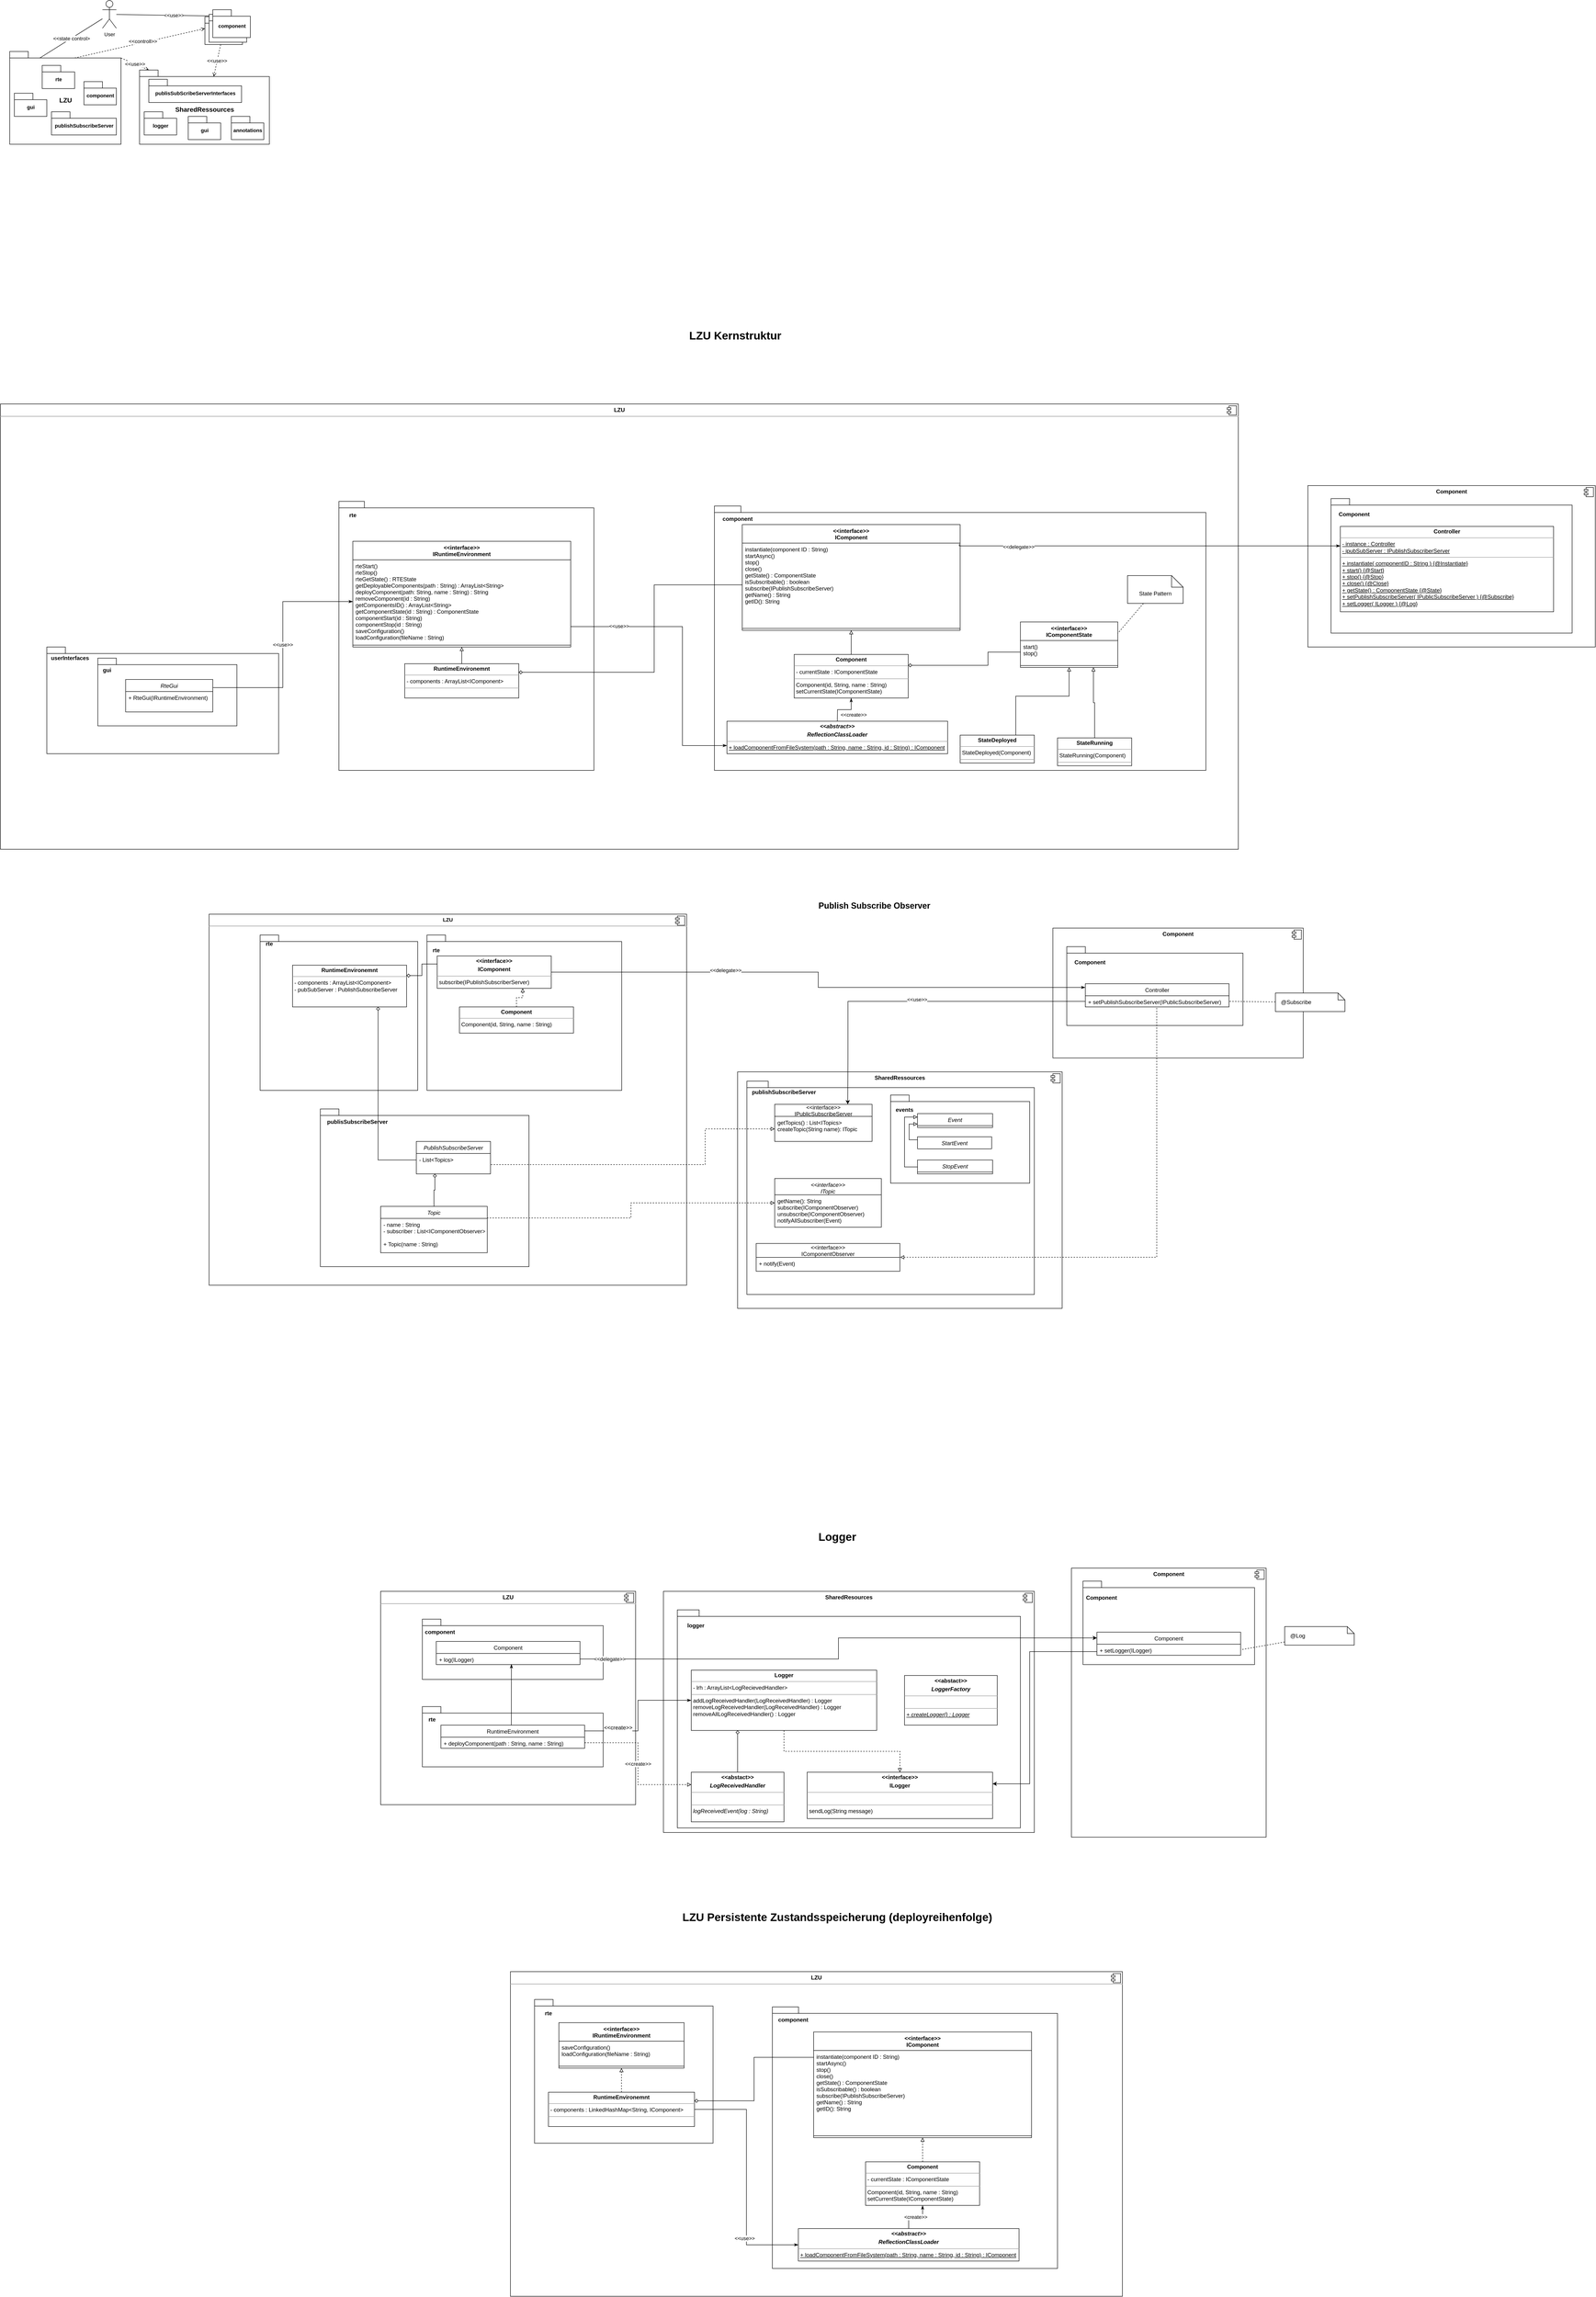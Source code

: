 <mxfile version="13.9.9" type="device"><diagram id="C5RBs43oDa-KdzZeNtuy" name="Page-1"><mxGraphModel dx="3208" dy="2955" grid="1" gridSize="10" guides="1" tooltips="1" connect="1" arrows="1" fold="1" page="1" pageScale="1" pageWidth="827" pageHeight="1169" math="0" shadow="0"><root><mxCell id="WIyWlLk6GJQsqaUBKTNV-0"/><mxCell id="WIyWlLk6GJQsqaUBKTNV-1" parent="WIyWlLk6GJQsqaUBKTNV-0"/><mxCell id="8ar0D34dmsP18nIj0lmI-123" value="&amp;lt;&amp;lt;use&amp;gt;&amp;gt;" style="edgeStyle=none;rounded=0;orthogonalLoop=1;jettySize=auto;html=1;entryX=0;entryY=0;entryDx=20;entryDy=0;entryPerimeter=0;dashed=1;startArrow=none;startFill=0;endArrow=open;endFill=0;strokeWidth=1;fontSize=11;exitX=0;exitY=0;exitDx=240;exitDy=14;exitPerimeter=0;" edge="1" parent="WIyWlLk6GJQsqaUBKTNV-1" source="8ar0D34dmsP18nIj0lmI-102" target="8ar0D34dmsP18nIj0lmI-111"><mxGeometry relative="1" as="geometry"/></mxCell><mxCell id="8ar0D34dmsP18nIj0lmI-127" style="edgeStyle=none;rounded=0;orthogonalLoop=1;jettySize=auto;html=1;entryX=0;entryY=0;entryDx=0;entryDy=25.5;entryPerimeter=0;dashed=1;startArrow=none;startFill=0;endArrow=open;endFill=0;strokeWidth=1;fontSize=11;exitX=0;exitY=0;exitDx=140;exitDy=14;exitPerimeter=0;" edge="1" parent="WIyWlLk6GJQsqaUBKTNV-1" source="8ar0D34dmsP18nIj0lmI-102" target="8ar0D34dmsP18nIj0lmI-103"><mxGeometry relative="1" as="geometry"/></mxCell><mxCell id="8ar0D34dmsP18nIj0lmI-128" value="&amp;lt;&amp;lt;controll&amp;gt;&amp;gt;" style="edgeLabel;html=1;align=center;verticalAlign=middle;resizable=0;points=[];fontSize=11;" vertex="1" connectable="0" parent="8ar0D34dmsP18nIj0lmI-127"><mxGeometry x="0.075" y="2" relative="1" as="geometry"><mxPoint x="-3.72" y="0.06" as="offset"/></mxGeometry></mxCell><mxCell id="8ar0D34dmsP18nIj0lmI-102" value="&lt;font style=&quot;font-size: 14px&quot;&gt;LZU&lt;/font&gt;" style="shape=folder;fontStyle=1;spacingTop=10;tabWidth=40;tabHeight=14;tabPosition=left;html=1;fontSize=11;" vertex="1" parent="WIyWlLk6GJQsqaUBKTNV-1"><mxGeometry x="-1290" y="-2000" width="240" height="200" as="geometry"/></mxCell><mxCell id="8ar0D34dmsP18nIj0lmI-81" value="&lt;p style=&quot;margin: 0px ; margin-top: 6px ; text-align: center&quot;&gt;&lt;b&gt;LZU&lt;/b&gt;&lt;/p&gt;&lt;hr&gt;&lt;p style=&quot;margin: 0px ; margin-left: 8px&quot;&gt;&lt;br&gt;&lt;/p&gt;" style="align=left;overflow=fill;html=1;dropTarget=0;" vertex="1" parent="WIyWlLk6GJQsqaUBKTNV-1"><mxGeometry x="-210" y="2140" width="1320" height="700" as="geometry"/></mxCell><mxCell id="8ar0D34dmsP18nIj0lmI-82" value="" style="shape=component;jettyWidth=8;jettyHeight=4;" vertex="1" parent="8ar0D34dmsP18nIj0lmI-81"><mxGeometry x="1" width="20" height="20" relative="1" as="geometry"><mxPoint x="-24" y="4" as="offset"/></mxGeometry></mxCell><mxCell id="8ar0D34dmsP18nIj0lmI-85" value="" style="shape=folder;fontStyle=1;spacingTop=10;tabWidth=40;tabHeight=14;tabPosition=left;html=1;" vertex="1" parent="WIyWlLk6GJQsqaUBKTNV-1"><mxGeometry x="355" y="2216" width="615" height="564" as="geometry"/></mxCell><mxCell id="cML_9XMD1ej8kUTMTEPO-32" value="&lt;p style=&quot;margin: 0px ; margin-top: 6px ; text-align: center&quot;&gt;&lt;b&gt;LZU&lt;/b&gt;&lt;/p&gt;&lt;hr&gt;&lt;p style=&quot;margin: 0px ; margin-left: 8px&quot;&gt;&lt;br&gt;&lt;/p&gt;" style="align=left;overflow=fill;html=1;dropTarget=0;" parent="WIyWlLk6GJQsqaUBKTNV-1" vertex="1"><mxGeometry x="-1310" y="-1240" width="2670" height="960" as="geometry"/></mxCell><mxCell id="cML_9XMD1ej8kUTMTEPO-33" value="" style="shape=component;jettyWidth=8;jettyHeight=4;" parent="cML_9XMD1ej8kUTMTEPO-32" vertex="1"><mxGeometry x="1" width="20" height="20" relative="1" as="geometry"><mxPoint x="-24" y="4" as="offset"/></mxGeometry></mxCell><mxCell id="cML_9XMD1ej8kUTMTEPO-38" value="&lt;p style=&quot;margin: 6px 0px 0px; text-align: center; font-size: 11px;&quot;&gt;&lt;b style=&quot;font-size: 11px;&quot;&gt;LZU&lt;/b&gt;&lt;/p&gt;&lt;hr style=&quot;font-size: 11px;&quot;&gt;&lt;p style=&quot;margin: 0px 0px 0px 8px; font-size: 11px;&quot;&gt;&lt;br style=&quot;font-size: 11px;&quot;&gt;&lt;/p&gt;" style="align=left;overflow=fill;html=1;dropTarget=0;fontSize=11;" parent="WIyWlLk6GJQsqaUBKTNV-1" vertex="1"><mxGeometry x="-860" y="-140" width="1030" height="800" as="geometry"/></mxCell><mxCell id="cML_9XMD1ej8kUTMTEPO-39" value="" style="shape=component;jettyWidth=8;jettyHeight=4;" parent="cML_9XMD1ej8kUTMTEPO-38" vertex="1"><mxGeometry x="1" width="20" height="20" relative="1" as="geometry"><mxPoint x="-24" y="4" as="offset"/></mxGeometry></mxCell><mxCell id="8ar0D34dmsP18nIj0lmI-50" value="" style="shape=folder;fontStyle=1;spacingTop=10;tabWidth=40;tabHeight=14;tabPosition=left;html=1;" vertex="1" parent="WIyWlLk6GJQsqaUBKTNV-1"><mxGeometry x="-390" y="-95" width="420" height="335" as="geometry"/></mxCell><mxCell id="8ar0D34dmsP18nIj0lmI-51" value="rte" style="text;align=center;fontStyle=1;verticalAlign=middle;spacingLeft=3;spacingRight=3;strokeColor=none;rotatable=0;points=[[0,0.5],[1,0.5]];portConstraint=eastwest;" vertex="1" parent="WIyWlLk6GJQsqaUBKTNV-1"><mxGeometry x="-390" y="-76" width="40" height="26" as="geometry"/></mxCell><mxCell id="8ar0D34dmsP18nIj0lmI-34" value="" style="shape=folder;fontStyle=1;spacingTop=10;tabWidth=40;tabHeight=14;tabPosition=left;html=1;" vertex="1" parent="WIyWlLk6GJQsqaUBKTNV-1"><mxGeometry x="-1210" y="-716" width="500" height="230" as="geometry"/></mxCell><mxCell id="8ar0D34dmsP18nIj0lmI-38" value="" style="shape=folder;fontStyle=1;spacingTop=10;tabWidth=40;tabHeight=14;tabPosition=left;html=1;" vertex="1" parent="WIyWlLk6GJQsqaUBKTNV-1"><mxGeometry x="-1100" y="-692" width="300" height="146" as="geometry"/></mxCell><mxCell id="8ar0D34dmsP18nIj0lmI-29" value="&lt;p style=&quot;margin: 0px ; margin-top: 6px ; text-align: center&quot;&gt;&lt;b&gt;Component&lt;/b&gt;&lt;/p&gt;" style="align=left;overflow=fill;html=1;dropTarget=0;" vertex="1" parent="WIyWlLk6GJQsqaUBKTNV-1"><mxGeometry x="1000" y="1270" width="420" height="580" as="geometry"/></mxCell><mxCell id="8ar0D34dmsP18nIj0lmI-30" value="" style="shape=component;jettyWidth=8;jettyHeight=4;" vertex="1" parent="8ar0D34dmsP18nIj0lmI-29"><mxGeometry x="1" width="20" height="20" relative="1" as="geometry"><mxPoint x="-24" y="4" as="offset"/></mxGeometry></mxCell><mxCell id="cML_9XMD1ej8kUTMTEPO-45" value="&lt;p style=&quot;margin: 0px ; margin-top: 6px ; text-align: center&quot;&gt;&lt;b&gt;Component&lt;/b&gt;&lt;/p&gt;" style="align=left;overflow=fill;html=1;dropTarget=0;" parent="WIyWlLk6GJQsqaUBKTNV-1" vertex="1"><mxGeometry x="1510" y="-1064" width="620" height="348" as="geometry"/></mxCell><mxCell id="cML_9XMD1ej8kUTMTEPO-46" value="" style="shape=component;jettyWidth=8;jettyHeight=4;" parent="cML_9XMD1ej8kUTMTEPO-45" vertex="1"><mxGeometry x="1" width="20" height="20" relative="1" as="geometry"><mxPoint x="-24" y="4" as="offset"/></mxGeometry></mxCell><mxCell id="8ar0D34dmsP18nIj0lmI-27" value="" style="shape=folder;fontStyle=1;spacingTop=10;tabWidth=40;tabHeight=14;tabPosition=left;html=1;" vertex="1" parent="WIyWlLk6GJQsqaUBKTNV-1"><mxGeometry x="1560" y="-1036" width="520" height="290" as="geometry"/></mxCell><mxCell id="8ar0D34dmsP18nIj0lmI-28" value="Component" style="text;align=center;fontStyle=1;verticalAlign=middle;spacingLeft=3;spacingRight=3;strokeColor=none;rotatable=0;points=[[0,0.5],[1,0.5]];portConstraint=eastwest;" vertex="1" parent="WIyWlLk6GJQsqaUBKTNV-1"><mxGeometry x="1570" y="-1016" width="80" height="26" as="geometry"/></mxCell><mxCell id="8ar0D34dmsP18nIj0lmI-24" value="&lt;p style=&quot;margin: 0px ; margin-top: 6px ; text-align: center&quot;&gt;&lt;b&gt;SharedResources&lt;/b&gt;&lt;/p&gt;" style="align=left;overflow=fill;html=1;dropTarget=0;" vertex="1" parent="WIyWlLk6GJQsqaUBKTNV-1"><mxGeometry x="120" y="1320" width="800" height="520" as="geometry"/></mxCell><mxCell id="8ar0D34dmsP18nIj0lmI-25" value="" style="shape=component;jettyWidth=8;jettyHeight=4;" vertex="1" parent="8ar0D34dmsP18nIj0lmI-24"><mxGeometry x="1" width="20" height="20" relative="1" as="geometry"><mxPoint x="-24" y="4" as="offset"/></mxGeometry></mxCell><mxCell id="8ar0D34dmsP18nIj0lmI-22" value="&lt;p style=&quot;margin: 0px ; margin-top: 6px ; text-align: center&quot;&gt;&lt;b&gt;LZU&lt;/b&gt;&lt;/p&gt;&lt;hr&gt;&lt;p style=&quot;margin: 0px ; margin-left: 8px&quot;&gt;&lt;br&gt;&lt;/p&gt;" style="align=left;overflow=fill;html=1;dropTarget=0;" vertex="1" parent="WIyWlLk6GJQsqaUBKTNV-1"><mxGeometry x="-490" y="1320" width="550" height="460" as="geometry"/></mxCell><mxCell id="8ar0D34dmsP18nIj0lmI-23" value="" style="shape=component;jettyWidth=8;jettyHeight=4;" vertex="1" parent="8ar0D34dmsP18nIj0lmI-22"><mxGeometry x="1" width="20" height="20" relative="1" as="geometry"><mxPoint x="-24" y="4" as="offset"/></mxGeometry></mxCell><mxCell id="8ar0D34dmsP18nIj0lmI-20" value="" style="shape=folder;fontStyle=1;spacingTop=10;tabWidth=40;tabHeight=14;tabPosition=left;html=1;" vertex="1" parent="WIyWlLk6GJQsqaUBKTNV-1"><mxGeometry x="-400" y="1568.5" width="390" height="130" as="geometry"/></mxCell><mxCell id="8ar0D34dmsP18nIj0lmI-21" value="rte" style="text;align=center;fontStyle=1;verticalAlign=middle;spacingLeft=3;spacingRight=3;strokeColor=none;rotatable=0;points=[[0,0.5],[1,0.5]];portConstraint=eastwest;" vertex="1" parent="WIyWlLk6GJQsqaUBKTNV-1"><mxGeometry x="-404" y="1582.5" width="50" height="26" as="geometry"/></mxCell><mxCell id="cML_9XMD1ej8kUTMTEPO-43" value="&lt;p style=&quot;margin: 0px ; margin-top: 6px ; text-align: center&quot;&gt;&lt;b&gt;Component&lt;/b&gt;&lt;/p&gt;" style="align=left;overflow=fill;html=1;dropTarget=0;" parent="WIyWlLk6GJQsqaUBKTNV-1" vertex="1"><mxGeometry x="960" y="-110" width="540" height="280" as="geometry"/></mxCell><mxCell id="cML_9XMD1ej8kUTMTEPO-44" value="" style="shape=component;jettyWidth=8;jettyHeight=4;" parent="cML_9XMD1ej8kUTMTEPO-43" vertex="1"><mxGeometry x="1" width="20" height="20" relative="1" as="geometry"><mxPoint x="-24" y="4" as="offset"/></mxGeometry></mxCell><mxCell id="cML_9XMD1ej8kUTMTEPO-40" value="&lt;p style=&quot;margin: 0px ; margin-top: 6px ; text-align: center&quot;&gt;&lt;b&gt;SharedRessources&lt;/b&gt;&lt;/p&gt;" style="align=left;overflow=fill;html=1;dropTarget=0;" parent="WIyWlLk6GJQsqaUBKTNV-1" vertex="1"><mxGeometry x="280" y="200" width="700" height="510" as="geometry"/></mxCell><mxCell id="cML_9XMD1ej8kUTMTEPO-41" value="" style="shape=component;jettyWidth=8;jettyHeight=4;" parent="cML_9XMD1ej8kUTMTEPO-40" vertex="1"><mxGeometry x="1" width="20" height="20" relative="1" as="geometry"><mxPoint x="-24" y="4" as="offset"/></mxGeometry></mxCell><mxCell id="BnRKgFzPr5pJVzJvPGHO-5" value="" style="shape=folder;fontStyle=1;spacingTop=10;tabWidth=40;tabHeight=14;tabPosition=left;html=1;" parent="WIyWlLk6GJQsqaUBKTNV-1" vertex="1"><mxGeometry x="300" y="220" width="620" height="460" as="geometry"/></mxCell><mxCell id="cML_9XMD1ej8kUTMTEPO-35" value="" style="shape=folder;fontStyle=1;spacingTop=10;tabWidth=40;tabHeight=14;tabPosition=left;html=1;" parent="WIyWlLk6GJQsqaUBKTNV-1" vertex="1"><mxGeometry x="-620" y="280" width="450" height="340" as="geometry"/></mxCell><mxCell id="cML_9XMD1ej8kUTMTEPO-9" value="" style="shape=folder;fontStyle=1;spacingTop=10;tabWidth=40;tabHeight=14;tabPosition=left;html=1;" parent="WIyWlLk6GJQsqaUBKTNV-1" vertex="1"><mxGeometry x="-580" y="-1030" width="550" height="580" as="geometry"/></mxCell><mxCell id="X-24E97e-l4jua4062h0-36" value="" style="shape=folder;fontStyle=1;spacingTop=10;tabWidth=40;tabHeight=14;tabPosition=left;html=1;" parent="WIyWlLk6GJQsqaUBKTNV-1" vertex="1"><mxGeometry x="150" y="1360" width="740" height="470" as="geometry"/></mxCell><mxCell id="BnRKgFzPr5pJVzJvPGHO-8" value="" style="shape=folder;fontStyle=1;spacingTop=10;tabWidth=40;tabHeight=14;tabPosition=left;html=1;" parent="WIyWlLk6GJQsqaUBKTNV-1" vertex="1"><mxGeometry x="990" y="-70" width="380" height="170" as="geometry"/></mxCell><mxCell id="BnRKgFzPr5pJVzJvPGHO-2" value="" style="shape=folder;fontStyle=1;spacingTop=10;tabWidth=40;tabHeight=14;tabPosition=left;html=1;" parent="WIyWlLk6GJQsqaUBKTNV-1" vertex="1"><mxGeometry x="-750" y="-95" width="340" height="335" as="geometry"/></mxCell><mxCell id="zkfFHV4jXpPFQw0GAbJ--0" value="PublishSubscribeServer" style="swimlane;fontStyle=2;align=center;verticalAlign=top;childLayout=stackLayout;horizontal=1;startSize=26;horizontalStack=0;resizeParent=1;resizeLast=0;collapsible=1;marginBottom=0;rounded=0;shadow=0;strokeWidth=1;" parent="WIyWlLk6GJQsqaUBKTNV-1" vertex="1"><mxGeometry x="-413" y="350" width="160" height="70" as="geometry"><mxRectangle x="230" y="140" width="160" height="26" as="alternateBounds"/></mxGeometry></mxCell><mxCell id="zkfFHV4jXpPFQw0GAbJ--1" value="- List&lt;Topics&gt;" style="text;align=left;verticalAlign=top;spacingLeft=4;spacingRight=4;overflow=hidden;rotatable=0;points=[[0,0.5],[1,0.5]];portConstraint=eastwest;" parent="zkfFHV4jXpPFQw0GAbJ--0" vertex="1"><mxGeometry y="26" width="160" height="26" as="geometry"/></mxCell><mxCell id="Ol4nu-5KgkOhucdj2avy-14" style="edgeStyle=orthogonalEdgeStyle;rounded=0;orthogonalLoop=1;jettySize=auto;html=1;entryX=1;entryY=0.5;entryDx=0;entryDy=0;startArrow=block;startFill=0;endArrow=none;endFill=0;dashed=1;exitX=0;exitY=0.5;exitDx=0;exitDy=0;" parent="WIyWlLk6GJQsqaUBKTNV-1" source="Ol4nu-5KgkOhucdj2avy-11" target="zkfFHV4jXpPFQw0GAbJ--1" edge="1"><mxGeometry relative="1" as="geometry"><Array as="points"><mxPoint x="210" y="323"/><mxPoint x="210" y="400"/><mxPoint x="-253" y="400"/></Array></mxGeometry></mxCell><mxCell id="Ol4nu-5KgkOhucdj2avy-10" value="&lt;&lt;interface&gt;&gt;&#10;IPublicSubscribeServer" style="swimlane;fontStyle=0;childLayout=stackLayout;horizontal=1;startSize=26;fillColor=none;horizontalStack=0;resizeParent=1;resizeParentMax=0;resizeLast=0;collapsible=1;marginBottom=0;" parent="WIyWlLk6GJQsqaUBKTNV-1" vertex="1"><mxGeometry x="360" y="270" width="210" height="80" as="geometry"/></mxCell><mxCell id="Ol4nu-5KgkOhucdj2avy-11" value="getTopics() : List&lt;ITopics&gt;&#10;createTopic(String name): ITopic&#10;" style="text;strokeColor=none;fillColor=none;align=left;verticalAlign=top;spacingLeft=4;spacingRight=4;overflow=hidden;rotatable=0;points=[[0,0.5],[1,0.5]];portConstraint=eastwest;" parent="Ol4nu-5KgkOhucdj2avy-10" vertex="1"><mxGeometry y="26" width="210" height="54" as="geometry"/></mxCell><mxCell id="Ol4nu-5KgkOhucdj2avy-15" value="Topic" style="swimlane;fontStyle=2;align=center;verticalAlign=top;childLayout=stackLayout;horizontal=1;startSize=26;horizontalStack=0;resizeParent=1;resizeLast=0;collapsible=1;marginBottom=0;rounded=0;shadow=0;strokeWidth=1;" parent="WIyWlLk6GJQsqaUBKTNV-1" vertex="1"><mxGeometry x="-490" y="490" width="230" height="100" as="geometry"><mxRectangle x="230" y="140" width="160" height="26" as="alternateBounds"/></mxGeometry></mxCell><mxCell id="Ol4nu-5KgkOhucdj2avy-16" value="- name : String&#10;- subscriber : List&lt;IComponentObserver&gt;&#10;&#10;+ Topic(name : String)" style="text;align=left;verticalAlign=top;spacingLeft=4;spacingRight=4;overflow=hidden;rotatable=0;points=[[0,0.5],[1,0.5]];portConstraint=eastwest;" parent="Ol4nu-5KgkOhucdj2avy-15" vertex="1"><mxGeometry y="26" width="230" height="74" as="geometry"/></mxCell><mxCell id="Ol4nu-5KgkOhucdj2avy-21" style="edgeStyle=orthogonalEdgeStyle;rounded=0;orthogonalLoop=1;jettySize=auto;html=1;entryX=1;entryY=0.25;entryDx=0;entryDy=0;dashed=1;startArrow=block;startFill=0;endArrow=none;endFill=0;" parent="WIyWlLk6GJQsqaUBKTNV-1" source="Ol4nu-5KgkOhucdj2avy-18" target="Ol4nu-5KgkOhucdj2avy-15" edge="1"><mxGeometry relative="1" as="geometry"/></mxCell><mxCell id="Ol4nu-5KgkOhucdj2avy-18" value="&lt;&lt;interface&gt;&gt;&#10;ITopic" style="swimlane;fontStyle=2;align=center;verticalAlign=top;childLayout=stackLayout;horizontal=1;startSize=35;horizontalStack=0;resizeParent=1;resizeLast=0;collapsible=1;marginBottom=0;rounded=0;shadow=0;strokeWidth=1;" parent="WIyWlLk6GJQsqaUBKTNV-1" vertex="1"><mxGeometry x="360" y="430" width="230" height="105" as="geometry"><mxRectangle x="230" y="140" width="160" height="26" as="alternateBounds"/></mxGeometry></mxCell><mxCell id="Ol4nu-5KgkOhucdj2avy-19" value="getName(): String&#10;subscribe(IComponentObserver)&#10;unsubscribe(IComponentObserver)&#10;notifyAllSubscriber(Event)" style="text;align=left;verticalAlign=top;spacingLeft=4;spacingRight=4;overflow=hidden;rotatable=0;points=[[0,0.5],[1,0.5]];portConstraint=eastwest;" parent="Ol4nu-5KgkOhucdj2avy-18" vertex="1"><mxGeometry y="35" width="230" height="4" as="geometry"/></mxCell><mxCell id="X-24E97e-l4jua4062h0-0" style="edgeStyle=orthogonalEdgeStyle;rounded=0;orthogonalLoop=1;jettySize=auto;html=1;entryX=0.75;entryY=0;entryDx=0;entryDy=0;exitX=0;exitY=0.5;exitDx=0;exitDy=0;" parent="WIyWlLk6GJQsqaUBKTNV-1" source="Ol4nu-5KgkOhucdj2avy-23" target="Ol4nu-5KgkOhucdj2avy-10" edge="1"><mxGeometry relative="1" as="geometry"><Array as="points"><mxPoint x="518" y="48"/><mxPoint x="518" y="170"/></Array></mxGeometry></mxCell><mxCell id="X-24E97e-l4jua4062h0-1" value="&amp;lt;&amp;lt;use&amp;gt;&amp;gt;" style="edgeLabel;html=1;align=center;verticalAlign=middle;resizable=0;points=[];" parent="X-24E97e-l4jua4062h0-0" vertex="1" connectable="0"><mxGeometry x="-0.175" y="-2" relative="1" as="geometry"><mxPoint x="-60" y="-2" as="offset"/></mxGeometry></mxCell><mxCell id="Ol4nu-5KgkOhucdj2avy-22" value="Controller" style="swimlane;fontStyle=0;childLayout=stackLayout;horizontal=1;startSize=26;fillColor=none;horizontalStack=0;resizeParent=1;resizeParentMax=0;resizeLast=0;collapsible=1;marginBottom=0;" parent="WIyWlLk6GJQsqaUBKTNV-1" vertex="1"><mxGeometry x="1030" y="10" width="310" height="50" as="geometry"/></mxCell><mxCell id="Ol4nu-5KgkOhucdj2avy-23" value="+ setPublishSubscribeServer(IPublicSubscribeServer)" style="text;strokeColor=none;fillColor=none;align=left;verticalAlign=top;spacingLeft=4;spacingRight=4;overflow=hidden;rotatable=0;points=[[0,0.5],[1,0.5]];portConstraint=eastwest;" parent="Ol4nu-5KgkOhucdj2avy-22" vertex="1"><mxGeometry y="26" width="310" height="24" as="geometry"/></mxCell><mxCell id="Ol4nu-5KgkOhucdj2avy-31" style="edgeStyle=orthogonalEdgeStyle;rounded=0;orthogonalLoop=1;jettySize=auto;html=1;entryX=0.497;entryY=1.013;entryDx=0;entryDy=0;entryPerimeter=0;dashed=1;startArrow=block;startFill=0;endArrow=none;endFill=0;exitX=1.002;exitY=-0.007;exitDx=0;exitDy=0;exitPerimeter=0;" parent="WIyWlLk6GJQsqaUBKTNV-1" source="Ol4nu-5KgkOhucdj2avy-30" target="Ol4nu-5KgkOhucdj2avy-23" edge="1"><mxGeometry relative="1" as="geometry"><Array as="points"><mxPoint x="1184" y="600"/></Array></mxGeometry></mxCell><mxCell id="Ol4nu-5KgkOhucdj2avy-29" value="&lt;&lt;interface&gt;&gt;&#10;IComponentObserver" style="swimlane;fontStyle=0;childLayout=stackLayout;horizontal=1;startSize=30;fillColor=none;horizontalStack=0;resizeParent=1;resizeParentMax=0;resizeLast=0;collapsible=1;marginBottom=0;" parent="WIyWlLk6GJQsqaUBKTNV-1" vertex="1"><mxGeometry x="320" y="570" width="310" height="60" as="geometry"/></mxCell><mxCell id="Ol4nu-5KgkOhucdj2avy-30" value="+ notify(Event)" style="text;strokeColor=none;fillColor=none;align=left;verticalAlign=top;spacingLeft=4;spacingRight=4;overflow=hidden;rotatable=0;points=[[0,0.5],[1,0.5]];portConstraint=eastwest;" parent="Ol4nu-5KgkOhucdj2avy-29" vertex="1"><mxGeometry y="30" width="310" height="30" as="geometry"/></mxCell><mxCell id="X-24E97e-l4jua4062h0-59" style="edgeStyle=orthogonalEdgeStyle;rounded=0;orthogonalLoop=1;jettySize=auto;html=1;entryX=0;entryY=0.25;entryDx=0;entryDy=0;startArrow=diamond;startFill=0;endArrow=none;endFill=0;fontSize=18;exitX=0.75;exitY=1;exitDx=0;exitDy=0;" parent="WIyWlLk6GJQsqaUBKTNV-1" source="cML_9XMD1ej8kUTMTEPO-34" target="zkfFHV4jXpPFQw0GAbJ--0" edge="1"><mxGeometry relative="1" as="geometry"><mxPoint x="-307.5" y="56" as="sourcePoint"/><Array as="points"><mxPoint x="-495" y="390"/><mxPoint x="-413" y="390"/></Array></mxGeometry></mxCell><mxCell id="X-24E97e-l4jua4062h0-60" style="edgeStyle=orthogonalEdgeStyle;rounded=0;orthogonalLoop=1;jettySize=auto;html=1;entryX=0;entryY=0.25;entryDx=0;entryDy=0;startArrow=diamond;startFill=0;endArrow=none;endFill=0;fontSize=18;exitX=1;exitY=0.25;exitDx=0;exitDy=0;" parent="WIyWlLk6GJQsqaUBKTNV-1" source="cML_9XMD1ej8kUTMTEPO-34" target="cML_9XMD1ej8kUTMTEPO-37" edge="1"><mxGeometry relative="1" as="geometry"><mxPoint x="-250" y="28" as="sourcePoint"/><mxPoint x="-350" y="5" as="targetPoint"/></mxGeometry></mxCell><mxCell id="Ol4nu-5KgkOhucdj2avy-36" style="rounded=0;orthogonalLoop=1;jettySize=auto;html=1;entryX=0;entryY=0.159;entryDx=0;entryDy=0;startArrow=none;startFill=0;endArrow=classicThin;endFill=1;exitX=1;exitY=0.5;exitDx=0;exitDy=0;entryPerimeter=0;edgeStyle=orthogonalEdgeStyle;" parent="WIyWlLk6GJQsqaUBKTNV-1" target="Ol4nu-5KgkOhucdj2avy-22" edge="1" source="cML_9XMD1ej8kUTMTEPO-37"><mxGeometry relative="1" as="geometry"><mxPoint x="-10" y="-10" as="sourcePoint"/></mxGeometry></mxCell><mxCell id="cML_9XMD1ej8kUTMTEPO-42" value="&amp;lt;&amp;lt;delegate&amp;gt;&amp;gt;" style="edgeLabel;html=1;align=center;verticalAlign=middle;resizable=0;points=[];" parent="Ol4nu-5KgkOhucdj2avy-36" vertex="1" connectable="0"><mxGeometry x="-0.365" y="4" relative="1" as="geometry"><mxPoint as="offset"/></mxGeometry></mxCell><mxCell id="BnRKgFzPr5pJVzJvPGHO-6" value="publishSubscribeServer" style="text;align=center;fontStyle=1;verticalAlign=middle;spacingLeft=3;spacingRight=3;strokeColor=none;rotatable=0;points=[[0,0.5],[1,0.5]];portConstraint=eastwest;" parent="WIyWlLk6GJQsqaUBKTNV-1" vertex="1"><mxGeometry x="340" y="230" width="80" height="26" as="geometry"/></mxCell><mxCell id="BnRKgFzPr5pJVzJvPGHO-7" value="rte" style="text;align=center;fontStyle=1;verticalAlign=middle;spacingLeft=3;spacingRight=3;strokeColor=none;rotatable=0;points=[[0,0.5],[1,0.5]];portConstraint=eastwest;" parent="WIyWlLk6GJQsqaUBKTNV-1" vertex="1"><mxGeometry x="-750" y="-90" width="40" height="26" as="geometry"/></mxCell><mxCell id="BnRKgFzPr5pJVzJvPGHO-9" value="Component" style="text;align=center;fontStyle=1;verticalAlign=middle;spacingLeft=3;spacingRight=3;strokeColor=none;rotatable=0;points=[[0,0.5],[1,0.5]];portConstraint=eastwest;" parent="WIyWlLk6GJQsqaUBKTNV-1" vertex="1"><mxGeometry x="1000" y="-50" width="80" height="26" as="geometry"/></mxCell><mxCell id="X-24E97e-l4jua4062h0-3" style="edgeStyle=orthogonalEdgeStyle;rounded=0;orthogonalLoop=1;jettySize=auto;html=1;startArrow=diamond;startFill=0;endArrow=none;endFill=0;exitX=0.25;exitY=1;exitDx=0;exitDy=0;entryX=0.5;entryY=0;entryDx=0;entryDy=0;" parent="WIyWlLk6GJQsqaUBKTNV-1" source="zkfFHV4jXpPFQw0GAbJ--0" target="Ol4nu-5KgkOhucdj2avy-15" edge="1"><mxGeometry relative="1" as="geometry"/></mxCell><mxCell id="X-24E97e-l4jua4062h0-4" value="" style="shape=folder;fontStyle=1;spacingTop=10;tabWidth=40;tabHeight=14;tabPosition=left;html=1;" parent="WIyWlLk6GJQsqaUBKTNV-1" vertex="1"><mxGeometry x="1025" y="1298" width="370" height="180" as="geometry"/></mxCell><mxCell id="X-24E97e-l4jua4062h0-6" value="" style="shape=folder;fontStyle=1;spacingTop=10;tabWidth=40;tabHeight=14;tabPosition=left;html=1;" parent="WIyWlLk6GJQsqaUBKTNV-1" vertex="1"><mxGeometry x="-400" y="1380" width="390" height="130" as="geometry"/></mxCell><mxCell id="8ar0D34dmsP18nIj0lmI-11" style="edgeStyle=orthogonalEdgeStyle;rounded=0;orthogonalLoop=1;jettySize=auto;html=1;entryX=1;entryY=0.25;entryDx=0;entryDy=0;startArrow=none;startFill=0;endArrow=classic;endFill=1;strokeWidth=1;" edge="1" parent="WIyWlLk6GJQsqaUBKTNV-1" source="X-24E97e-l4jua4062h0-19" target="8ar0D34dmsP18nIj0lmI-1"><mxGeometry relative="1" as="geometry"><Array as="points"><mxPoint x="910" y="1450"/><mxPoint x="910" y="1735"/></Array></mxGeometry></mxCell><mxCell id="X-24E97e-l4jua4062h0-19" value="Component" style="swimlane;fontStyle=0;childLayout=stackLayout;horizontal=1;startSize=26;fillColor=none;horizontalStack=0;resizeParent=1;resizeParentMax=0;resizeLast=0;collapsible=1;marginBottom=0;" parent="WIyWlLk6GJQsqaUBKTNV-1" vertex="1"><mxGeometry x="1055" y="1408" width="310" height="50" as="geometry"/></mxCell><mxCell id="X-24E97e-l4jua4062h0-20" value="+ setLogger(ILogger)" style="text;strokeColor=none;fillColor=none;align=left;verticalAlign=top;spacingLeft=4;spacingRight=4;overflow=hidden;rotatable=0;points=[[0,0.5],[1,0.5]];portConstraint=eastwest;" parent="X-24E97e-l4jua4062h0-19" vertex="1"><mxGeometry y="26" width="310" height="24" as="geometry"/></mxCell><mxCell id="X-24E97e-l4jua4062h0-29" value="logger" style="text;align=center;fontStyle=1;verticalAlign=middle;spacingLeft=3;spacingRight=3;strokeColor=none;rotatable=0;points=[[0,0.5],[1,0.5]];portConstraint=eastwest;" parent="WIyWlLk6GJQsqaUBKTNV-1" vertex="1"><mxGeometry x="150" y="1380" width="80" height="26" as="geometry"/></mxCell><mxCell id="X-24E97e-l4jua4062h0-30" value="component" style="text;align=center;fontStyle=1;verticalAlign=middle;spacingLeft=3;spacingRight=3;strokeColor=none;rotatable=0;points=[[0,0.5],[1,0.5]];portConstraint=eastwest;" parent="WIyWlLk6GJQsqaUBKTNV-1" vertex="1"><mxGeometry x="-387" y="1394" width="50" height="26" as="geometry"/></mxCell><mxCell id="X-24E97e-l4jua4062h0-31" value="Component" style="text;align=center;fontStyle=1;verticalAlign=middle;spacingLeft=3;spacingRight=3;strokeColor=none;rotatable=0;points=[[0,0.5],[1,0.5]];portConstraint=eastwest;" parent="WIyWlLk6GJQsqaUBKTNV-1" vertex="1"><mxGeometry x="1025" y="1320" width="80" height="26" as="geometry"/></mxCell><mxCell id="X-24E97e-l4jua4062h0-44" style="rounded=0;orthogonalLoop=1;jettySize=auto;html=1;entryX=1;entryY=0.5;entryDx=0;entryDy=0;startArrow=none;startFill=0;endArrow=none;endFill=0;dashed=1;" parent="WIyWlLk6GJQsqaUBKTNV-1" source="X-24E97e-l4jua4062h0-41" target="Ol4nu-5KgkOhucdj2avy-23" edge="1"><mxGeometry relative="1" as="geometry"/></mxCell><mxCell id="X-24E97e-l4jua4062h0-41" value="@Subscribe" style="shape=note;size=15;align=left;spacingLeft=10;html=1;whiteSpace=wrap;" parent="WIyWlLk6GJQsqaUBKTNV-1" vertex="1"><mxGeometry x="1440" y="30" width="150" height="40" as="geometry"/></mxCell><mxCell id="X-24E97e-l4jua4062h0-46" style="edgeStyle=none;rounded=0;orthogonalLoop=1;jettySize=auto;html=1;entryX=1;entryY=0.5;entryDx=0;entryDy=0;dashed=1;startArrow=none;startFill=0;endArrow=none;endFill=0;" parent="WIyWlLk6GJQsqaUBKTNV-1" source="X-24E97e-l4jua4062h0-45" target="X-24E97e-l4jua4062h0-20" edge="1"><mxGeometry relative="1" as="geometry"/></mxCell><mxCell id="X-24E97e-l4jua4062h0-45" value="@Log" style="shape=note;size=15;align=left;spacingLeft=10;html=1;whiteSpace=wrap;" parent="WIyWlLk6GJQsqaUBKTNV-1" vertex="1"><mxGeometry x="1460" y="1396" width="150" height="40" as="geometry"/></mxCell><mxCell id="X-24E97e-l4jua4062h0-55" value="Publish Subscribe Observer" style="text;align=center;fontStyle=1;verticalAlign=middle;spacingLeft=3;spacingRight=3;strokeColor=none;rotatable=0;points=[[0,0.5],[1,0.5]];portConstraint=eastwest;fontSize=18;" parent="WIyWlLk6GJQsqaUBKTNV-1" vertex="1"><mxGeometry x="390" y="-180" width="370" height="40" as="geometry"/></mxCell><mxCell id="X-24E97e-l4jua4062h0-56" value="Logger" style="text;align=center;fontStyle=1;verticalAlign=middle;spacingLeft=3;spacingRight=3;strokeColor=none;rotatable=0;points=[[0,0.5],[1,0.5]];portConstraint=eastwest;fontSize=24;" parent="WIyWlLk6GJQsqaUBKTNV-1" vertex="1"><mxGeometry x="310" y="1180" width="370" height="40" as="geometry"/></mxCell><mxCell id="ZPax_kMhY0dBrE9x5XmX-0" value="LZU Kernstruktur" style="text;align=center;fontStyle=1;verticalAlign=middle;spacingLeft=3;spacingRight=3;strokeColor=none;rotatable=0;points=[[0,0.5],[1,0.5]];portConstraint=eastwest;fontSize=24;" parent="WIyWlLk6GJQsqaUBKTNV-1" vertex="1"><mxGeometry x="90" y="-1410" width="370" height="40" as="geometry"/></mxCell><mxCell id="ZPax_kMhY0dBrE9x5XmX-1" value="" style="shape=folder;fontStyle=1;spacingTop=10;tabWidth=40;tabHeight=14;tabPosition=left;html=1;" parent="WIyWlLk6GJQsqaUBKTNV-1" vertex="1"><mxGeometry x="230" y="-1020" width="1060" height="570" as="geometry"/></mxCell><mxCell id="ZPax_kMhY0dBrE9x5XmX-2" value="component" style="text;align=center;fontStyle=1;verticalAlign=middle;spacingLeft=3;spacingRight=3;strokeColor=none;rotatable=0;points=[[0,0.5],[1,0.5]];portConstraint=eastwest;" parent="WIyWlLk6GJQsqaUBKTNV-1" vertex="1"><mxGeometry x="240" y="-1006" width="80" height="26" as="geometry"/></mxCell><mxCell id="ZPax_kMhY0dBrE9x5XmX-3" value="&lt;&lt;interface&gt;&gt;&#10;IRuntimeEnvironment" style="swimlane;fontStyle=1;align=center;verticalAlign=top;childLayout=stackLayout;horizontal=1;startSize=40;horizontalStack=0;resizeParent=1;resizeParentMax=0;resizeLast=0;collapsible=1;marginBottom=0;" parent="WIyWlLk6GJQsqaUBKTNV-1" vertex="1"><mxGeometry x="-550" y="-944" width="470" height="228" as="geometry"/></mxCell><mxCell id="ZPax_kMhY0dBrE9x5XmX-4" value="rteStart()&#10;rteStop()&#10;rteGetState() : RTEState&#10;getDeployableComponents(path : String) : ArrayList&lt;String&gt;&#10;deployComponent(path: String, name : String) : String&#10;removeComponent(id : String)&#10;getComponentsID() : ArrayList&lt;String&gt;&#10;getComponentState(id : String) : ComponentState&#10;componentStart(id : String)&#10;componentStop(id : String)&#10;saveConfiguration()&#10;loadConfiguration(fileName : String)&#10;" style="text;strokeColor=none;fillColor=none;align=left;verticalAlign=top;spacingLeft=4;spacingRight=4;overflow=hidden;rotatable=0;points=[[0,0.5],[1,0.5]];portConstraint=eastwest;" parent="ZPax_kMhY0dBrE9x5XmX-3" vertex="1"><mxGeometry y="40" width="470" height="180" as="geometry"/></mxCell><mxCell id="ZPax_kMhY0dBrE9x5XmX-5" value="" style="line;strokeWidth=1;fillColor=none;align=left;verticalAlign=middle;spacingTop=-1;spacingLeft=3;spacingRight=3;rotatable=0;labelPosition=right;points=[];portConstraint=eastwest;" parent="ZPax_kMhY0dBrE9x5XmX-3" vertex="1"><mxGeometry y="220" width="470" height="8" as="geometry"/></mxCell><mxCell id="cML_9XMD1ej8kUTMTEPO-0" value="&lt;&lt;interface&gt;&gt;&#10;IComponent" style="swimlane;fontStyle=1;align=center;verticalAlign=top;childLayout=stackLayout;horizontal=1;startSize=40;horizontalStack=0;resizeParent=1;resizeParentMax=0;resizeLast=0;collapsible=1;marginBottom=0;" parent="WIyWlLk6GJQsqaUBKTNV-1" vertex="1"><mxGeometry x="290" y="-980" width="470" height="228" as="geometry"/></mxCell><mxCell id="cML_9XMD1ej8kUTMTEPO-1" value="instantiate(component ID : String)&#10;startAsync()&#10;stop()&#10;close()&#10;getState() : ComponentState&#10;isSubscribable() : boolean&#10;subscribe(IPublishSubscribeServer)&#10;getName() : String&#10;getID(): String&#10;&#10;" style="text;strokeColor=none;fillColor=none;align=left;verticalAlign=top;spacingLeft=4;spacingRight=4;overflow=hidden;rotatable=0;points=[[0,0.5],[1,0.5]];portConstraint=eastwest;" parent="cML_9XMD1ej8kUTMTEPO-0" vertex="1"><mxGeometry y="40" width="470" height="180" as="geometry"/></mxCell><mxCell id="cML_9XMD1ej8kUTMTEPO-2" value="" style="line;strokeWidth=1;fillColor=none;align=left;verticalAlign=middle;spacingTop=-1;spacingLeft=3;spacingRight=3;rotatable=0;labelPosition=right;points=[];portConstraint=eastwest;" parent="cML_9XMD1ej8kUTMTEPO-0" vertex="1"><mxGeometry y="220" width="470" height="8" as="geometry"/></mxCell><mxCell id="cML_9XMD1ej8kUTMTEPO-6" style="edgeStyle=orthogonalEdgeStyle;rounded=0;orthogonalLoop=1;jettySize=auto;html=1;entryX=0.5;entryY=1;entryDx=0;entryDy=0;endArrow=block;endFill=0;exitX=0.5;exitY=0;exitDx=0;exitDy=0;" parent="WIyWlLk6GJQsqaUBKTNV-1" source="cML_9XMD1ej8kUTMTEPO-22" target="cML_9XMD1ej8kUTMTEPO-0" edge="1"><mxGeometry relative="1" as="geometry"><mxPoint x="525" y="-650" as="sourcePoint"/></mxGeometry></mxCell><mxCell id="cML_9XMD1ej8kUTMTEPO-10" value="rte" style="text;align=center;fontStyle=1;verticalAlign=middle;spacingLeft=3;spacingRight=3;strokeColor=none;rotatable=0;points=[[0,0.5],[1,0.5]];portConstraint=eastwest;" parent="WIyWlLk6GJQsqaUBKTNV-1" vertex="1"><mxGeometry x="-590" y="-1014" width="80" height="26" as="geometry"/></mxCell><mxCell id="cML_9XMD1ej8kUTMTEPO-11" value="&lt;&lt;interface&gt;&gt;&#10;IComponentState" style="swimlane;fontStyle=1;align=center;verticalAlign=top;childLayout=stackLayout;horizontal=1;startSize=40;horizontalStack=0;resizeParent=1;resizeParentMax=0;resizeLast=0;collapsible=1;marginBottom=0;" parent="WIyWlLk6GJQsqaUBKTNV-1" vertex="1"><mxGeometry x="890" y="-770" width="210" height="98" as="geometry"/></mxCell><mxCell id="cML_9XMD1ej8kUTMTEPO-12" value="start()&#10;stop()" style="text;strokeColor=none;fillColor=none;align=left;verticalAlign=top;spacingLeft=4;spacingRight=4;overflow=hidden;rotatable=0;points=[[0,0.5],[1,0.5]];portConstraint=eastwest;" parent="cML_9XMD1ej8kUTMTEPO-11" vertex="1"><mxGeometry y="40" width="210" height="50" as="geometry"/></mxCell><mxCell id="cML_9XMD1ej8kUTMTEPO-13" value="" style="line;strokeWidth=1;fillColor=none;align=left;verticalAlign=middle;spacingTop=-1;spacingLeft=3;spacingRight=3;rotatable=0;labelPosition=right;points=[];portConstraint=eastwest;" parent="cML_9XMD1ej8kUTMTEPO-11" vertex="1"><mxGeometry y="90" width="210" height="8" as="geometry"/></mxCell><mxCell id="cML_9XMD1ej8kUTMTEPO-20" style="edgeStyle=orthogonalEdgeStyle;rounded=0;orthogonalLoop=1;jettySize=auto;html=1;entryX=0.5;entryY=1;entryDx=0;entryDy=0;endArrow=block;endFill=0;" parent="WIyWlLk6GJQsqaUBKTNV-1" source="cML_9XMD1ej8kUTMTEPO-18" target="cML_9XMD1ej8kUTMTEPO-11" edge="1"><mxGeometry relative="1" as="geometry"><Array as="points"><mxPoint x="880" y="-610"/><mxPoint x="995" y="-610"/></Array></mxGeometry></mxCell><mxCell id="cML_9XMD1ej8kUTMTEPO-18" value="&lt;p style=&quot;margin: 0px ; margin-top: 4px ; text-align: center&quot;&gt;&lt;b&gt;StateDeployed&lt;/b&gt;&lt;/p&gt;&lt;hr size=&quot;1&quot;&gt;&lt;p style=&quot;margin: 0px ; margin-left: 4px&quot;&gt;StateDeployed(Component)&lt;/p&gt;&lt;hr size=&quot;1&quot;&gt;&lt;p style=&quot;margin: 0px ; margin-left: 4px&quot;&gt;&lt;br&gt;&lt;/p&gt;" style="verticalAlign=top;align=left;overflow=fill;fontSize=12;fontFamily=Helvetica;html=1;" parent="WIyWlLk6GJQsqaUBKTNV-1" vertex="1"><mxGeometry x="760" y="-526" width="160" height="60" as="geometry"/></mxCell><mxCell id="cML_9XMD1ej8kUTMTEPO-21" style="edgeStyle=orthogonalEdgeStyle;rounded=0;orthogonalLoop=1;jettySize=auto;html=1;endArrow=block;endFill=0;entryX=0.75;entryY=1;entryDx=0;entryDy=0;" parent="WIyWlLk6GJQsqaUBKTNV-1" source="cML_9XMD1ej8kUTMTEPO-19" target="cML_9XMD1ej8kUTMTEPO-11" edge="1"><mxGeometry relative="1" as="geometry"><mxPoint x="1030" y="-820" as="targetPoint"/></mxGeometry></mxCell><mxCell id="cML_9XMD1ej8kUTMTEPO-19" value="&lt;p style=&quot;margin: 0px ; margin-top: 4px ; text-align: center&quot;&gt;&lt;b&gt;StateRunning&lt;/b&gt;&lt;/p&gt;&lt;hr size=&quot;1&quot;&gt;&lt;p style=&quot;margin: 0px ; margin-left: 4px&quot;&gt;StateRunning(Component)&lt;/p&gt;&lt;hr size=&quot;1&quot;&gt;&lt;p style=&quot;margin: 0px ; margin-left: 4px&quot;&gt;&lt;br&gt;&lt;/p&gt;" style="verticalAlign=top;align=left;overflow=fill;fontSize=12;fontFamily=Helvetica;html=1;" parent="WIyWlLk6GJQsqaUBKTNV-1" vertex="1"><mxGeometry x="970" y="-520" width="160" height="60" as="geometry"/></mxCell><mxCell id="cML_9XMD1ej8kUTMTEPO-25" style="edgeStyle=orthogonalEdgeStyle;rounded=0;orthogonalLoop=1;jettySize=auto;html=1;exitX=1;exitY=0.25;exitDx=0;exitDy=0;entryX=0;entryY=0.5;entryDx=0;entryDy=0;endArrow=none;endFill=0;startArrow=diamond;startFill=0;" parent="WIyWlLk6GJQsqaUBKTNV-1" source="cML_9XMD1ej8kUTMTEPO-22" target="cML_9XMD1ej8kUTMTEPO-12" edge="1"><mxGeometry relative="1" as="geometry"><Array as="points"><mxPoint x="820" y="-676"/><mxPoint x="820" y="-705"/></Array></mxGeometry></mxCell><mxCell id="cML_9XMD1ej8kUTMTEPO-22" value="&lt;p style=&quot;margin: 0px ; margin-top: 4px ; text-align: center&quot;&gt;&lt;b&gt;Component&lt;/b&gt;&lt;/p&gt;&lt;hr size=&quot;1&quot;&gt;&lt;p style=&quot;margin: 0px ; margin-left: 4px&quot;&gt;- currentState : IComponentState&lt;/p&gt;&lt;hr size=&quot;1&quot;&gt;&lt;p style=&quot;margin: 0px ; margin-left: 4px&quot;&gt;Component(id, String, name : String)&lt;br&gt;&lt;/p&gt;&lt;p style=&quot;margin: 0px ; margin-left: 4px&quot;&gt;setCurrentState(IComponentState)&lt;br&gt;&lt;/p&gt;" style="verticalAlign=top;align=left;overflow=fill;fontSize=12;fontFamily=Helvetica;html=1;" parent="WIyWlLk6GJQsqaUBKTNV-1" vertex="1"><mxGeometry x="402" y="-700" width="246" height="94" as="geometry"/></mxCell><mxCell id="cML_9XMD1ej8kUTMTEPO-27" style="rounded=0;orthogonalLoop=1;jettySize=auto;html=1;entryX=1;entryY=0.25;entryDx=0;entryDy=0;startArrow=none;startFill=0;endArrow=none;endFill=0;dashed=1;" parent="WIyWlLk6GJQsqaUBKTNV-1" source="cML_9XMD1ej8kUTMTEPO-26" target="cML_9XMD1ej8kUTMTEPO-11" edge="1"><mxGeometry relative="1" as="geometry"/></mxCell><mxCell id="cML_9XMD1ej8kUTMTEPO-26" value="State Pattern" style="shape=note2;boundedLbl=1;whiteSpace=wrap;html=1;size=25;verticalAlign=top;align=center;" parent="WIyWlLk6GJQsqaUBKTNV-1" vertex="1"><mxGeometry x="1121" y="-870" width="120" height="60" as="geometry"/></mxCell><mxCell id="cML_9XMD1ej8kUTMTEPO-30" style="edgeStyle=orthogonalEdgeStyle;rounded=0;orthogonalLoop=1;jettySize=auto;html=1;entryX=0.5;entryY=1;entryDx=0;entryDy=0;startArrow=none;startFill=0;endArrow=block;endFill=0;" parent="WIyWlLk6GJQsqaUBKTNV-1" source="cML_9XMD1ej8kUTMTEPO-28" target="ZPax_kMhY0dBrE9x5XmX-3" edge="1"><mxGeometry relative="1" as="geometry"/></mxCell><mxCell id="cML_9XMD1ej8kUTMTEPO-28" value="&lt;p style=&quot;margin: 0px ; margin-top: 4px ; text-align: center&quot;&gt;&lt;b&gt;RuntimeEnvironemnt&lt;/b&gt;&lt;/p&gt;&lt;hr size=&quot;1&quot;&gt;&lt;p style=&quot;margin: 0px ; margin-left: 4px&quot;&gt;- components : ArrayList&amp;lt;IComponent&amp;gt;&lt;/p&gt;&lt;hr size=&quot;1&quot;&gt;&lt;p style=&quot;margin: 0px ; margin-left: 4px&quot;&gt;&lt;br&gt;&lt;/p&gt;" style="verticalAlign=top;align=left;overflow=fill;fontSize=12;fontFamily=Helvetica;html=1;" parent="WIyWlLk6GJQsqaUBKTNV-1" vertex="1"><mxGeometry x="-438" y="-680" width="246" height="74" as="geometry"/></mxCell><mxCell id="cML_9XMD1ej8kUTMTEPO-34" value="&lt;p style=&quot;margin: 0px ; margin-top: 4px ; text-align: center&quot;&gt;&lt;b&gt;RuntimeEnvironemnt&lt;/b&gt;&lt;/p&gt;&lt;hr size=&quot;1&quot;&gt;&lt;p style=&quot;margin: 0px ; margin-left: 4px&quot;&gt;- components : ArrayList&amp;lt;IComponent&amp;gt;&lt;/p&gt;&lt;p style=&quot;margin: 0px ; margin-left: 4px&quot;&gt;- pubSubServer : PublishSubscribeServer&lt;/p&gt;" style="verticalAlign=top;align=left;overflow=fill;fontSize=12;fontFamily=Helvetica;html=1;" parent="WIyWlLk6GJQsqaUBKTNV-1" vertex="1"><mxGeometry x="-680" y="-30" width="246" height="90" as="geometry"/></mxCell><mxCell id="cML_9XMD1ej8kUTMTEPO-36" value="publisSubscribeServer" style="text;align=center;fontStyle=1;verticalAlign=middle;spacingLeft=3;spacingRight=3;strokeColor=none;rotatable=0;points=[[0,0.5],[1,0.5]];portConstraint=eastwest;" parent="WIyWlLk6GJQsqaUBKTNV-1" vertex="1"><mxGeometry x="-580" y="294" width="80" height="26" as="geometry"/></mxCell><mxCell id="cML_9XMD1ej8kUTMTEPO-37" value="&lt;p style=&quot;margin: 0px ; margin-top: 4px ; text-align: center&quot;&gt;&lt;b&gt;&amp;lt;&amp;lt;interface&amp;gt;&amp;gt;&lt;/b&gt;&lt;/p&gt;&lt;p style=&quot;margin: 0px ; margin-top: 4px ; text-align: center&quot;&gt;&lt;b&gt;IComponent&lt;/b&gt;&lt;/p&gt;&lt;hr size=&quot;1&quot;&gt;&lt;p style=&quot;margin: 0px ; margin-left: 4px&quot;&gt;subscribe(IPublishSubscriberServer)&lt;/p&gt;&lt;hr size=&quot;1&quot;&gt;&lt;p style=&quot;margin: 0px ; margin-left: 4px&quot;&gt;&lt;br&gt;&lt;/p&gt;" style="verticalAlign=top;align=left;overflow=fill;fontSize=12;fontFamily=Helvetica;html=1;" parent="WIyWlLk6GJQsqaUBKTNV-1" vertex="1"><mxGeometry x="-368" y="-50" width="246" height="70" as="geometry"/></mxCell><mxCell id="cML_9XMD1ej8kUTMTEPO-53" value="&lt;p style=&quot;margin: 0px ; margin-top: 4px ; text-align: center&quot;&gt;&lt;b&gt;Controller&lt;/b&gt;&lt;/p&gt;&lt;hr size=&quot;1&quot;&gt;&lt;p style=&quot;margin: 0px ; margin-left: 4px&quot;&gt;&lt;u&gt;- instance : Controller&lt;/u&gt;&lt;/p&gt;&lt;p style=&quot;margin: 0px ; margin-left: 4px&quot;&gt;&lt;u&gt;- ipubSubServer : IPublishSubscriberServer&lt;/u&gt;&lt;/p&gt;&lt;hr size=&quot;1&quot;&gt;&lt;p style=&quot;margin: 0px ; margin-left: 4px&quot;&gt;&lt;u&gt;+ instantiate( componentID : String ) {@Instantiate}&lt;br style=&quot;padding: 0px ; margin: 0px&quot;&gt;+ start() {@Start}&lt;br style=&quot;padding: 0px ; margin: 0px&quot;&gt;+ stop()&amp;nbsp;&lt;/u&gt;&lt;u&gt;{@Stop}&lt;/u&gt;&lt;u&gt;&lt;br style=&quot;padding: 0px ; margin: 0px&quot;&gt;+ close()&amp;nbsp;&lt;/u&gt;&lt;u&gt;{@Close}&lt;/u&gt;&lt;u&gt;&lt;br style=&quot;padding: 0px ; margin: 0px&quot;&gt;+ getState() : ComponentState&amp;nbsp;&lt;/u&gt;&lt;u&gt;{@State}&lt;/u&gt;&lt;u&gt;&lt;br style=&quot;padding: 0px ; margin: 0px&quot;&gt;+ setPublishSubscribeServer( IPublicSubscribeServer ) {@Subscribe}&lt;/u&gt;&lt;/p&gt;&lt;p style=&quot;margin: 0px ; margin-left: 4px&quot;&gt;&lt;u&gt;+ setLogger( ILogger ) {@Log}&lt;/u&gt;&lt;/p&gt;&lt;br&gt;&lt;div style=&quot;padding: 0px ; margin: 0px&quot;&gt;&lt;br style=&quot;padding: 0px ; margin: 0px&quot;&gt;&lt;/div&gt;&lt;div style=&quot;padding: 0px ; margin: 0px&quot;&gt;&lt;br style=&quot;padding: 0px ; margin: 0px&quot;&gt;&lt;/div&gt;" style="verticalAlign=top;align=left;overflow=fill;fontSize=12;fontFamily=Helvetica;html=1;" parent="WIyWlLk6GJQsqaUBKTNV-1" vertex="1"><mxGeometry x="1580" y="-976" width="460" height="184" as="geometry"/></mxCell><mxCell id="cML_9XMD1ej8kUTMTEPO-54" style="edgeStyle=orthogonalEdgeStyle;rounded=0;orthogonalLoop=1;jettySize=auto;html=1;startArrow=none;startFill=0;endArrow=classicThin;endFill=1;exitX=0.996;exitY=0.011;exitDx=0;exitDy=0;exitPerimeter=0;" parent="WIyWlLk6GJQsqaUBKTNV-1" source="cML_9XMD1ej8kUTMTEPO-1" target="cML_9XMD1ej8kUTMTEPO-53" edge="1"><mxGeometry relative="1" as="geometry"><Array as="points"><mxPoint x="758" y="-934"/></Array></mxGeometry></mxCell><mxCell id="cML_9XMD1ej8kUTMTEPO-55" value="&amp;lt;&amp;lt;delegate&amp;gt;&amp;gt;" style="edgeLabel;html=1;align=center;verticalAlign=middle;resizable=0;points=[];" parent="cML_9XMD1ej8kUTMTEPO-54" vertex="1" connectable="0"><mxGeometry x="-0.682" y="-2" relative="1" as="geometry"><mxPoint as="offset"/></mxGeometry></mxCell><mxCell id="8ar0D34dmsP18nIj0lmI-2" style="edgeStyle=orthogonalEdgeStyle;rounded=0;orthogonalLoop=1;jettySize=auto;html=1;entryX=0.5;entryY=0;entryDx=0;entryDy=0;endArrow=block;endFill=0;dashed=1;" edge="1" parent="WIyWlLk6GJQsqaUBKTNV-1" source="8ar0D34dmsP18nIj0lmI-0" target="8ar0D34dmsP18nIj0lmI-1"><mxGeometry relative="1" as="geometry"/></mxCell><mxCell id="8ar0D34dmsP18nIj0lmI-9" style="edgeStyle=orthogonalEdgeStyle;rounded=0;orthogonalLoop=1;jettySize=auto;html=1;exitX=0.25;exitY=1;exitDx=0;exitDy=0;startArrow=diamond;startFill=0;endArrow=none;endFill=0;strokeWidth=1;" edge="1" parent="WIyWlLk6GJQsqaUBKTNV-1" source="8ar0D34dmsP18nIj0lmI-0" target="8ar0D34dmsP18nIj0lmI-3"><mxGeometry relative="1" as="geometry"/></mxCell><mxCell id="8ar0D34dmsP18nIj0lmI-0" value="&lt;p style=&quot;margin: 0px ; margin-top: 4px ; text-align: center&quot;&gt;&lt;b&gt;Logger&lt;/b&gt;&lt;/p&gt;&lt;hr size=&quot;1&quot;&gt;&lt;p style=&quot;margin: 0px ; margin-left: 4px&quot;&gt;- lrh : ArrayList&amp;lt;LogRecievedHandler&amp;gt;&lt;/p&gt;&lt;hr size=&quot;1&quot;&gt;&lt;p style=&quot;margin: 0px ; margin-left: 4px&quot;&gt;addLogReceivedHandler(LogReceivedHandler) : Logger&lt;br&gt;&lt;/p&gt;&lt;p style=&quot;margin: 0px ; margin-left: 4px&quot;&gt;removeLogReceivedHandler(LogReceivedHandler) : Logger&lt;br&gt;&lt;/p&gt;&lt;p style=&quot;margin: 0px ; margin-left: 4px&quot;&gt;removeAllLogReceivedHandler() : Logger&lt;br&gt;&lt;/p&gt;&lt;p style=&quot;margin: 0px ; margin-left: 4px&quot;&gt;&lt;br&gt;&lt;/p&gt;&lt;p style=&quot;margin: 0px ; margin-left: 4px&quot;&gt;&lt;br&gt;&lt;/p&gt;&lt;p style=&quot;margin: 0px ; margin-left: 4px&quot;&gt;&lt;br&gt;&lt;/p&gt;" style="verticalAlign=top;align=left;overflow=fill;fontSize=12;fontFamily=Helvetica;html=1;" vertex="1" parent="WIyWlLk6GJQsqaUBKTNV-1"><mxGeometry x="180" y="1490" width="400" height="130" as="geometry"/></mxCell><mxCell id="8ar0D34dmsP18nIj0lmI-1" value="&lt;p style=&quot;margin: 0px ; margin-top: 4px ; text-align: center&quot;&gt;&lt;b&gt;&amp;lt;&amp;lt;interface&amp;gt;&amp;gt;&lt;/b&gt;&lt;/p&gt;&lt;p style=&quot;margin: 0px ; margin-top: 4px ; text-align: center&quot;&gt;&lt;b&gt;ILogger&lt;/b&gt;&lt;/p&gt;&lt;hr size=&quot;1&quot;&gt;&lt;p style=&quot;margin: 0px ; margin-left: 4px&quot;&gt;&lt;br&gt;&lt;/p&gt;&lt;hr size=&quot;1&quot;&gt;&lt;p style=&quot;margin: 0px ; margin-left: 4px&quot;&gt;sendLog(String message)&lt;/p&gt;&lt;p style=&quot;margin: 0px ; margin-left: 4px&quot;&gt;&lt;br&gt;&lt;/p&gt;&lt;p style=&quot;margin: 0px ; margin-left: 4px&quot;&gt;&lt;br&gt;&lt;/p&gt;&lt;p style=&quot;margin: 0px ; margin-left: 4px&quot;&gt;&lt;br&gt;&lt;/p&gt;" style="verticalAlign=top;align=left;overflow=fill;fontSize=12;fontFamily=Helvetica;html=1;" vertex="1" parent="WIyWlLk6GJQsqaUBKTNV-1"><mxGeometry x="430" y="1710" width="400" height="100" as="geometry"/></mxCell><mxCell id="8ar0D34dmsP18nIj0lmI-3" value="&lt;p style=&quot;margin: 0px ; margin-top: 4px ; text-align: center&quot;&gt;&lt;b&gt;&amp;lt;&amp;lt;abstact&amp;gt;&amp;gt;&lt;/b&gt;&lt;/p&gt;&lt;p style=&quot;margin: 0px ; margin-top: 4px ; text-align: center&quot;&gt;&lt;b&gt;&lt;i&gt;LogReceivedHandler&lt;/i&gt;&lt;/b&gt;&lt;/p&gt;&lt;hr size=&quot;1&quot;&gt;&lt;p style=&quot;margin: 0px ; margin-left: 4px&quot;&gt;&lt;br&gt;&lt;/p&gt;&lt;hr size=&quot;1&quot;&gt;&lt;p style=&quot;margin: 0px ; margin-left: 4px&quot;&gt;&lt;i&gt;logReceivedEvent(log : String)&lt;/i&gt;&lt;/p&gt;&lt;p style=&quot;margin: 0px ; margin-left: 4px&quot;&gt;&lt;br&gt;&lt;/p&gt;&lt;p style=&quot;margin: 0px ; margin-left: 4px&quot;&gt;&lt;br&gt;&lt;/p&gt;&lt;p style=&quot;margin: 0px ; margin-left: 4px&quot;&gt;&lt;br&gt;&lt;/p&gt;" style="verticalAlign=top;align=left;overflow=fill;fontSize=12;fontFamily=Helvetica;html=1;" vertex="1" parent="WIyWlLk6GJQsqaUBKTNV-1"><mxGeometry x="180" y="1710" width="200" height="107" as="geometry"/></mxCell><mxCell id="8ar0D34dmsP18nIj0lmI-7" value="&lt;p style=&quot;margin: 0px ; margin-top: 4px ; text-align: center&quot;&gt;&lt;b&gt;&amp;lt;&amp;lt;abstact&amp;gt;&amp;gt;&lt;/b&gt;&lt;/p&gt;&lt;p style=&quot;margin: 0px ; margin-top: 4px ; text-align: center&quot;&gt;&lt;b&gt;&lt;i&gt;LoggerFactory&lt;/i&gt;&lt;/b&gt;&lt;/p&gt;&lt;hr size=&quot;1&quot;&gt;&lt;p style=&quot;margin: 0px ; margin-left: 4px&quot;&gt;&lt;br&gt;&lt;/p&gt;&lt;hr size=&quot;1&quot;&gt;&lt;p style=&quot;margin: 0px ; margin-left: 4px&quot;&gt;&lt;i&gt;&lt;u&gt;+ createLogger() : Logger&lt;/u&gt;&lt;/i&gt;&lt;/p&gt;&lt;p style=&quot;margin: 0px ; margin-left: 4px&quot;&gt;&lt;br&gt;&lt;/p&gt;&lt;p style=&quot;margin: 0px ; margin-left: 4px&quot;&gt;&lt;br&gt;&lt;/p&gt;&lt;p style=&quot;margin: 0px ; margin-left: 4px&quot;&gt;&lt;br&gt;&lt;/p&gt;" style="verticalAlign=top;align=left;overflow=fill;fontSize=12;fontFamily=Helvetica;html=1;" vertex="1" parent="WIyWlLk6GJQsqaUBKTNV-1"><mxGeometry x="640" y="1501.5" width="200" height="107" as="geometry"/></mxCell><mxCell id="8ar0D34dmsP18nIj0lmI-12" value="Component" style="swimlane;fontStyle=0;childLayout=stackLayout;horizontal=1;startSize=26;fillColor=none;horizontalStack=0;resizeParent=1;resizeParentMax=0;resizeLast=0;collapsible=1;marginBottom=0;" vertex="1" parent="WIyWlLk6GJQsqaUBKTNV-1"><mxGeometry x="-370" y="1428" width="310" height="50" as="geometry"/></mxCell><mxCell id="8ar0D34dmsP18nIj0lmI-13" value="+ log(ILogger)" style="text;strokeColor=none;fillColor=none;align=left;verticalAlign=top;spacingLeft=4;spacingRight=4;overflow=hidden;rotatable=0;points=[[0,0.5],[1,0.5]];portConstraint=eastwest;" vertex="1" parent="8ar0D34dmsP18nIj0lmI-12"><mxGeometry y="26" width="310" height="24" as="geometry"/></mxCell><mxCell id="8ar0D34dmsP18nIj0lmI-14" style="edgeStyle=orthogonalEdgeStyle;rounded=0;orthogonalLoop=1;jettySize=auto;html=1;entryX=0;entryY=0.25;entryDx=0;entryDy=0;startArrow=none;startFill=0;endArrow=classic;endFill=1;strokeWidth=1;" edge="1" parent="WIyWlLk6GJQsqaUBKTNV-1" source="8ar0D34dmsP18nIj0lmI-13" target="X-24E97e-l4jua4062h0-19"><mxGeometry relative="1" as="geometry"/></mxCell><mxCell id="8ar0D34dmsP18nIj0lmI-15" value="&amp;lt;&amp;lt;delegate&amp;gt;&amp;gt;" style="edgeLabel;html=1;align=center;verticalAlign=middle;resizable=0;points=[];" vertex="1" connectable="0" parent="8ar0D34dmsP18nIj0lmI-14"><mxGeometry x="-0.942" y="1" relative="1" as="geometry"><mxPoint x="30" y="1" as="offset"/></mxGeometry></mxCell><mxCell id="8ar0D34dmsP18nIj0lmI-19" style="edgeStyle=orthogonalEdgeStyle;rounded=0;orthogonalLoop=1;jettySize=auto;html=1;entryX=0.523;entryY=0.958;entryDx=0;entryDy=0;entryPerimeter=0;startArrow=none;startFill=0;endArrow=classicThin;endFill=1;strokeWidth=1;" edge="1" parent="WIyWlLk6GJQsqaUBKTNV-1" source="8ar0D34dmsP18nIj0lmI-16" target="8ar0D34dmsP18nIj0lmI-13"><mxGeometry relative="1" as="geometry"><Array as="points"><mxPoint x="-208" y="1560"/><mxPoint x="-208" y="1560"/></Array></mxGeometry></mxCell><mxCell id="8ar0D34dmsP18nIj0lmI-31" style="edgeStyle=orthogonalEdgeStyle;rounded=0;orthogonalLoop=1;jettySize=auto;html=1;exitX=1;exitY=0.25;exitDx=0;exitDy=0;startArrow=none;startFill=0;endArrow=classicThin;endFill=1;strokeWidth=1;fontSize=24;" edge="1" parent="WIyWlLk6GJQsqaUBKTNV-1" source="8ar0D34dmsP18nIj0lmI-16" target="8ar0D34dmsP18nIj0lmI-0"><mxGeometry relative="1" as="geometry"/></mxCell><mxCell id="8ar0D34dmsP18nIj0lmI-33" value="&lt;font style=&quot;font-size: 12px&quot;&gt;&amp;lt;&amp;lt;create&amp;gt;&amp;gt;&lt;/font&gt;" style="edgeLabel;html=1;align=center;verticalAlign=middle;resizable=0;points=[];fontSize=24;" vertex="1" connectable="0" parent="8ar0D34dmsP18nIj0lmI-31"><mxGeometry x="-0.517" y="-2" relative="1" as="geometry"><mxPoint y="-13.02" as="offset"/></mxGeometry></mxCell><mxCell id="8ar0D34dmsP18nIj0lmI-16" value="RuntimeEnvironment" style="swimlane;fontStyle=0;childLayout=stackLayout;horizontal=1;startSize=26;fillColor=none;horizontalStack=0;resizeParent=1;resizeParentMax=0;resizeLast=0;collapsible=1;marginBottom=0;" vertex="1" parent="WIyWlLk6GJQsqaUBKTNV-1"><mxGeometry x="-360" y="1608.5" width="310" height="50" as="geometry"/></mxCell><mxCell id="8ar0D34dmsP18nIj0lmI-17" value="+ deployComponent(path : String, name : String)" style="text;strokeColor=none;fillColor=none;align=left;verticalAlign=top;spacingLeft=4;spacingRight=4;overflow=hidden;rotatable=0;points=[[0,0.5],[1,0.5]];portConstraint=eastwest;" vertex="1" parent="8ar0D34dmsP18nIj0lmI-16"><mxGeometry y="26" width="310" height="24" as="geometry"/></mxCell><mxCell id="8ar0D34dmsP18nIj0lmI-18" value="&amp;lt;&amp;lt;create&amp;gt;&amp;gt;" style="edgeStyle=orthogonalEdgeStyle;rounded=0;orthogonalLoop=1;jettySize=auto;html=1;entryX=0;entryY=0.25;entryDx=0;entryDy=0;startArrow=none;startFill=0;endArrow=block;endFill=0;strokeWidth=1;dashed=1;" edge="1" parent="WIyWlLk6GJQsqaUBKTNV-1" source="8ar0D34dmsP18nIj0lmI-17" target="8ar0D34dmsP18nIj0lmI-3"><mxGeometry relative="1" as="geometry"/></mxCell><mxCell id="8ar0D34dmsP18nIj0lmI-35" value="userInterfaces" style="text;align=center;fontStyle=1;verticalAlign=middle;spacingLeft=3;spacingRight=3;strokeColor=none;rotatable=0;points=[[0,0.5],[1,0.5]];portConstraint=eastwest;" vertex="1" parent="WIyWlLk6GJQsqaUBKTNV-1"><mxGeometry x="-1200" y="-706" width="80" height="26" as="geometry"/></mxCell><mxCell id="8ar0D34dmsP18nIj0lmI-56" value="&amp;lt;&amp;lt;use&amp;gt;&amp;gt;" style="edgeStyle=orthogonalEdgeStyle;rounded=0;orthogonalLoop=1;jettySize=auto;html=1;exitX=1;exitY=0.25;exitDx=0;exitDy=0;startArrow=none;startFill=0;endArrow=classicThin;endFill=1;strokeWidth=1;fontSize=11;" edge="1" parent="WIyWlLk6GJQsqaUBKTNV-1" source="8ar0D34dmsP18nIj0lmI-36" target="ZPax_kMhY0dBrE9x5XmX-4"><mxGeometry relative="1" as="geometry"/></mxCell><mxCell id="8ar0D34dmsP18nIj0lmI-36" value="RteGui" style="swimlane;fontStyle=2;align=center;verticalAlign=top;childLayout=stackLayout;horizontal=1;startSize=26;horizontalStack=0;resizeParent=1;resizeLast=0;collapsible=1;marginBottom=0;rounded=0;shadow=0;strokeWidth=1;" vertex="1" parent="WIyWlLk6GJQsqaUBKTNV-1"><mxGeometry x="-1040" y="-646" width="188" height="70" as="geometry"><mxRectangle x="230" y="140" width="160" height="26" as="alternateBounds"/></mxGeometry></mxCell><mxCell id="8ar0D34dmsP18nIj0lmI-37" value="+ RteGui(IRuntimeEnvironment)" style="text;align=left;verticalAlign=top;spacingLeft=4;spacingRight=4;overflow=hidden;rotatable=0;points=[[0,0.5],[1,0.5]];portConstraint=eastwest;" vertex="1" parent="8ar0D34dmsP18nIj0lmI-36"><mxGeometry y="26" width="188" height="26" as="geometry"/></mxCell><mxCell id="8ar0D34dmsP18nIj0lmI-39" value="gui" style="text;align=center;fontStyle=1;verticalAlign=middle;spacingLeft=3;spacingRight=3;strokeColor=none;rotatable=0;points=[[0,0.5],[1,0.5]];portConstraint=eastwest;" vertex="1" parent="WIyWlLk6GJQsqaUBKTNV-1"><mxGeometry x="-1100" y="-680" width="40" height="26" as="geometry"/></mxCell><mxCell id="8ar0D34dmsP18nIj0lmI-66" style="edgeStyle=orthogonalEdgeStyle;rounded=0;orthogonalLoop=1;jettySize=auto;html=1;entryX=0.75;entryY=1;entryDx=0;entryDy=0;startArrow=none;startFill=0;endArrow=block;endFill=0;strokeWidth=1;fontSize=11;dashed=1;" edge="1" parent="WIyWlLk6GJQsqaUBKTNV-1" source="8ar0D34dmsP18nIj0lmI-52" target="cML_9XMD1ej8kUTMTEPO-37"><mxGeometry relative="1" as="geometry"/></mxCell><mxCell id="8ar0D34dmsP18nIj0lmI-52" value="&lt;p style=&quot;margin: 0px ; margin-top: 4px ; text-align: center&quot;&gt;&lt;b&gt;Component&lt;/b&gt;&lt;/p&gt;&lt;hr size=&quot;1&quot;&gt;&lt;p style=&quot;margin: 0px ; margin-left: 4px&quot;&gt;Component(id, String, name : String)&lt;/p&gt;" style="verticalAlign=top;align=left;overflow=fill;fontSize=12;fontFamily=Helvetica;html=1;" vertex="1" parent="WIyWlLk6GJQsqaUBKTNV-1"><mxGeometry x="-320" y="60" width="246" height="56.5" as="geometry"/></mxCell><mxCell id="8ar0D34dmsP18nIj0lmI-61" value="&amp;lt;&amp;lt;create&amp;gt;&amp;gt;" style="edgeStyle=orthogonalEdgeStyle;rounded=0;orthogonalLoop=1;jettySize=auto;html=1;startArrow=none;startFill=0;endArrow=classicThin;endFill=1;strokeWidth=1;fontSize=11;" edge="1" parent="WIyWlLk6GJQsqaUBKTNV-1" target="cML_9XMD1ej8kUTMTEPO-22"><mxGeometry x="0.375" y="-12" relative="1" as="geometry"><mxPoint x="495" y="-556" as="sourcePoint"/><mxPoint x="-7" y="11" as="offset"/></mxGeometry></mxCell><mxCell id="8ar0D34dmsP18nIj0lmI-54" value="&lt;p style=&quot;margin: 0px ; margin-top: 4px ; text-align: center&quot;&gt;&lt;b&gt;&lt;i&gt;&amp;lt;&amp;lt;abstract&amp;gt;&amp;gt;&lt;/i&gt;&lt;/b&gt;&lt;/p&gt;&lt;p style=&quot;margin: 0px ; margin-top: 4px ; text-align: center&quot;&gt;&lt;b&gt;&lt;i&gt;ReflectionClassLoader&lt;/i&gt;&lt;/b&gt;&lt;/p&gt;&lt;hr size=&quot;1&quot;&gt;&lt;p style=&quot;margin: 0px ; margin-left: 4px&quot;&gt;&lt;u&gt;+ loadComponentFromFileSystem(path : String, name : String, id : String) : IComponent&lt;/u&gt;&lt;/p&gt;&lt;hr size=&quot;1&quot;&gt;&lt;p style=&quot;margin: 0px ; margin-left: 4px&quot;&gt;&lt;br&gt;&lt;/p&gt;" style="verticalAlign=top;align=left;overflow=fill;fontSize=12;fontFamily=Helvetica;html=1;" vertex="1" parent="WIyWlLk6GJQsqaUBKTNV-1"><mxGeometry x="257" y="-556" width="476" height="70" as="geometry"/></mxCell><mxCell id="8ar0D34dmsP18nIj0lmI-57" style="edgeStyle=orthogonalEdgeStyle;rounded=0;orthogonalLoop=1;jettySize=auto;html=1;entryX=0;entryY=0.75;entryDx=0;entryDy=0;startArrow=none;startFill=0;endArrow=classicThin;endFill=1;strokeWidth=1;fontSize=11;" edge="1" parent="WIyWlLk6GJQsqaUBKTNV-1" source="ZPax_kMhY0dBrE9x5XmX-4" target="8ar0D34dmsP18nIj0lmI-54"><mxGeometry relative="1" as="geometry"><Array as="points"><mxPoint x="161" y="-760"/><mxPoint x="161" y="-503"/></Array></mxGeometry></mxCell><mxCell id="8ar0D34dmsP18nIj0lmI-58" value="&amp;lt;&amp;lt;use&amp;gt;&amp;gt;" style="edgeLabel;html=1;align=center;verticalAlign=middle;resizable=0;points=[];fontSize=11;" vertex="1" connectable="0" parent="8ar0D34dmsP18nIj0lmI-57"><mxGeometry x="-0.652" y="1" relative="1" as="geometry"><mxPoint as="offset"/></mxGeometry></mxCell><mxCell id="8ar0D34dmsP18nIj0lmI-60" style="edgeStyle=orthogonalEdgeStyle;rounded=0;orthogonalLoop=1;jettySize=auto;html=1;startArrow=diamond;startFill=0;endArrow=none;endFill=0;strokeWidth=1;fontSize=11;exitX=1;exitY=0.25;exitDx=0;exitDy=0;" edge="1" parent="WIyWlLk6GJQsqaUBKTNV-1" source="cML_9XMD1ej8kUTMTEPO-28" target="cML_9XMD1ej8kUTMTEPO-1"><mxGeometry relative="1" as="geometry"><Array as="points"><mxPoint x="100" y="-661"/><mxPoint x="100" y="-850"/></Array></mxGeometry></mxCell><mxCell id="8ar0D34dmsP18nIj0lmI-62" value="" style="shape=folder;fontStyle=1;spacingTop=10;tabWidth=40;tabHeight=14;tabPosition=left;html=1;" vertex="1" parent="WIyWlLk6GJQsqaUBKTNV-1"><mxGeometry x="610" y="250" width="300" height="190" as="geometry"/></mxCell><mxCell id="8ar0D34dmsP18nIj0lmI-64" value="Event" style="swimlane;fontStyle=2;align=center;verticalAlign=top;childLayout=stackLayout;horizontal=1;startSize=26;horizontalStack=0;resizeParent=1;resizeLast=0;collapsible=1;marginBottom=0;rounded=0;shadow=0;strokeWidth=1;" vertex="1" parent="WIyWlLk6GJQsqaUBKTNV-1"><mxGeometry x="668" y="290" width="162" height="30" as="geometry"><mxRectangle x="230" y="140" width="160" height="26" as="alternateBounds"/></mxGeometry></mxCell><mxCell id="8ar0D34dmsP18nIj0lmI-67" value="events" style="text;align=center;fontStyle=1;verticalAlign=middle;spacingLeft=3;spacingRight=3;strokeColor=none;rotatable=0;points=[[0,0.5],[1,0.5]];portConstraint=eastwest;" vertex="1" parent="WIyWlLk6GJQsqaUBKTNV-1"><mxGeometry x="610" y="268" width="60" height="26" as="geometry"/></mxCell><mxCell id="8ar0D34dmsP18nIj0lmI-73" style="edgeStyle=orthogonalEdgeStyle;rounded=0;orthogonalLoop=1;jettySize=auto;html=1;exitX=0;exitY=0.25;exitDx=0;exitDy=0;entryX=0;entryY=0.75;entryDx=0;entryDy=0;startArrow=none;startFill=0;endArrow=block;endFill=0;strokeWidth=1;fontSize=11;" edge="1" parent="WIyWlLk6GJQsqaUBKTNV-1" source="8ar0D34dmsP18nIj0lmI-69" target="8ar0D34dmsP18nIj0lmI-64"><mxGeometry relative="1" as="geometry"><Array as="points"><mxPoint x="650" y="347"/><mxPoint x="650" y="313"/></Array></mxGeometry></mxCell><mxCell id="8ar0D34dmsP18nIj0lmI-69" value="StartEvent" style="swimlane;fontStyle=2;align=center;verticalAlign=top;childLayout=stackLayout;horizontal=1;startSize=26;horizontalStack=0;resizeParent=1;resizeLast=0;collapsible=1;marginBottom=0;rounded=0;shadow=0;strokeWidth=1;" vertex="1" collapsed="1" parent="WIyWlLk6GJQsqaUBKTNV-1"><mxGeometry x="668" y="340" width="160" height="26" as="geometry"><mxRectangle x="668" y="340" width="162" height="30" as="alternateBounds"/></mxGeometry></mxCell><mxCell id="8ar0D34dmsP18nIj0lmI-72" style="edgeStyle=orthogonalEdgeStyle;rounded=0;orthogonalLoop=1;jettySize=auto;html=1;startArrow=none;startFill=0;endArrow=block;endFill=0;strokeWidth=1;fontSize=11;exitX=0;exitY=0.5;exitDx=0;exitDy=0;entryX=0;entryY=0.25;entryDx=0;entryDy=0;" edge="1" parent="WIyWlLk6GJQsqaUBKTNV-1" source="8ar0D34dmsP18nIj0lmI-70" target="8ar0D34dmsP18nIj0lmI-64"><mxGeometry relative="1" as="geometry"><Array as="points"><mxPoint x="640" y="405"/><mxPoint x="640" y="298"/></Array></mxGeometry></mxCell><mxCell id="8ar0D34dmsP18nIj0lmI-70" value="StopEvent" style="swimlane;fontStyle=2;align=center;verticalAlign=top;childLayout=stackLayout;horizontal=1;startSize=26;horizontalStack=0;resizeParent=1;resizeLast=0;collapsible=1;marginBottom=0;rounded=0;shadow=0;strokeWidth=1;" vertex="1" parent="WIyWlLk6GJQsqaUBKTNV-1"><mxGeometry x="668" y="390" width="162" height="30" as="geometry"><mxRectangle x="230" y="140" width="160" height="26" as="alternateBounds"/></mxGeometry></mxCell><mxCell id="8ar0D34dmsP18nIj0lmI-74" value="LZU Persistente Zustandsspeicherung (deployreihenfolge)" style="text;align=center;fontStyle=1;verticalAlign=middle;spacingLeft=3;spacingRight=3;strokeColor=none;rotatable=0;points=[[0,0.5],[1,0.5]];portConstraint=eastwest;fontSize=24;" vertex="1" parent="WIyWlLk6GJQsqaUBKTNV-1"><mxGeometry x="170" y="2000" width="650" height="40" as="geometry"/></mxCell><mxCell id="8ar0D34dmsP18nIj0lmI-75" value="" style="shape=folder;fontStyle=1;spacingTop=10;tabWidth=40;tabHeight=14;tabPosition=left;html=1;" vertex="1" parent="WIyWlLk6GJQsqaUBKTNV-1"><mxGeometry x="-158" y="2200" width="385" height="310" as="geometry"/></mxCell><mxCell id="8ar0D34dmsP18nIj0lmI-76" value="&lt;&lt;interface&gt;&gt;&#10;IRuntimeEnvironment" style="swimlane;fontStyle=1;align=center;verticalAlign=top;childLayout=stackLayout;horizontal=1;startSize=40;horizontalStack=0;resizeParent=1;resizeParentMax=0;resizeLast=0;collapsible=1;marginBottom=0;" vertex="1" parent="WIyWlLk6GJQsqaUBKTNV-1"><mxGeometry x="-105.5" y="2250" width="270" height="98" as="geometry"/></mxCell><mxCell id="8ar0D34dmsP18nIj0lmI-77" value="saveConfiguration()&#10;loadConfiguration(fileName : String)&#10;" style="text;strokeColor=none;fillColor=none;align=left;verticalAlign=top;spacingLeft=4;spacingRight=4;overflow=hidden;rotatable=0;points=[[0,0.5],[1,0.5]];portConstraint=eastwest;" vertex="1" parent="8ar0D34dmsP18nIj0lmI-76"><mxGeometry y="40" width="270" height="50" as="geometry"/></mxCell><mxCell id="8ar0D34dmsP18nIj0lmI-78" value="" style="line;strokeWidth=1;fillColor=none;align=left;verticalAlign=middle;spacingTop=-1;spacingLeft=3;spacingRight=3;rotatable=0;labelPosition=right;points=[];portConstraint=eastwest;" vertex="1" parent="8ar0D34dmsP18nIj0lmI-76"><mxGeometry y="90" width="270" height="8" as="geometry"/></mxCell><mxCell id="8ar0D34dmsP18nIj0lmI-79" value="rte" style="text;align=center;fontStyle=1;verticalAlign=middle;spacingLeft=3;spacingRight=3;strokeColor=none;rotatable=0;points=[[0,0.5],[1,0.5]];portConstraint=eastwest;" vertex="1" parent="WIyWlLk6GJQsqaUBKTNV-1"><mxGeometry x="-168" y="2216" width="80" height="26" as="geometry"/></mxCell><mxCell id="8ar0D34dmsP18nIj0lmI-84" style="edgeStyle=orthogonalEdgeStyle;rounded=0;orthogonalLoop=1;jettySize=auto;html=1;exitX=0.5;exitY=0;exitDx=0;exitDy=0;entryX=0.5;entryY=1;entryDx=0;entryDy=0;startArrow=none;startFill=0;endArrow=block;endFill=0;strokeWidth=1;fontSize=11;dashed=1;" edge="1" parent="WIyWlLk6GJQsqaUBKTNV-1" source="8ar0D34dmsP18nIj0lmI-80" target="8ar0D34dmsP18nIj0lmI-76"><mxGeometry relative="1" as="geometry"/></mxCell><mxCell id="8ar0D34dmsP18nIj0lmI-97" style="edgeStyle=orthogonalEdgeStyle;rounded=0;orthogonalLoop=1;jettySize=auto;html=1;entryX=0;entryY=0.5;entryDx=0;entryDy=0;startArrow=none;startFill=0;endArrow=classicThin;endFill=1;strokeWidth=1;fontSize=11;" edge="1" parent="WIyWlLk6GJQsqaUBKTNV-1" source="8ar0D34dmsP18nIj0lmI-80" target="8ar0D34dmsP18nIj0lmI-95"><mxGeometry relative="1" as="geometry"/></mxCell><mxCell id="8ar0D34dmsP18nIj0lmI-98" value="&amp;lt;&amp;lt;use&amp;gt;&amp;gt;" style="edgeLabel;html=1;align=center;verticalAlign=middle;resizable=0;points=[];fontSize=11;" vertex="1" connectable="0" parent="8ar0D34dmsP18nIj0lmI-97"><mxGeometry x="0.512" y="-4" relative="1" as="geometry"><mxPoint as="offset"/></mxGeometry></mxCell><mxCell id="8ar0D34dmsP18nIj0lmI-80" value="&lt;p style=&quot;margin: 0px ; margin-top: 4px ; text-align: center&quot;&gt;&lt;b&gt;RuntimeEnvironemnt&lt;/b&gt;&lt;/p&gt;&lt;hr size=&quot;1&quot;&gt;&lt;p style=&quot;margin: 0px ; margin-left: 4px&quot;&gt;- components : LinkedHashMap&amp;lt;String, IComponent&amp;gt;&lt;/p&gt;&lt;hr size=&quot;1&quot;&gt;&lt;p style=&quot;margin: 0px ; margin-left: 4px&quot;&gt;&lt;br&gt;&lt;/p&gt;" style="verticalAlign=top;align=left;overflow=fill;fontSize=12;fontFamily=Helvetica;html=1;" vertex="1" parent="WIyWlLk6GJQsqaUBKTNV-1"><mxGeometry x="-128" y="2400" width="315" height="74" as="geometry"/></mxCell><mxCell id="8ar0D34dmsP18nIj0lmI-90" value="component" style="text;align=center;fontStyle=1;verticalAlign=middle;spacingLeft=3;spacingRight=3;strokeColor=none;rotatable=0;points=[[0,0.5],[1,0.5]];portConstraint=eastwest;" vertex="1" parent="WIyWlLk6GJQsqaUBKTNV-1"><mxGeometry x="360" y="2230" width="80" height="26" as="geometry"/></mxCell><mxCell id="8ar0D34dmsP18nIj0lmI-91" value="&lt;&lt;interface&gt;&gt;&#10;IComponent" style="swimlane;fontStyle=1;align=center;verticalAlign=top;childLayout=stackLayout;horizontal=1;startSize=40;horizontalStack=0;resizeParent=1;resizeParentMax=0;resizeLast=0;collapsible=1;marginBottom=0;" vertex="1" parent="WIyWlLk6GJQsqaUBKTNV-1"><mxGeometry x="444" y="2270" width="470" height="228" as="geometry"/></mxCell><mxCell id="8ar0D34dmsP18nIj0lmI-92" value="instantiate(component ID : String)&#10;startAsync()&#10;stop()&#10;close()&#10;getState() : ComponentState&#10;isSubscribable() : boolean&#10;subscribe(IPublishSubscribeServer)&#10;getName() : String&#10;getID(): String&#10;&#10;" style="text;strokeColor=none;fillColor=none;align=left;verticalAlign=top;spacingLeft=4;spacingRight=4;overflow=hidden;rotatable=0;points=[[0,0.5],[1,0.5]];portConstraint=eastwest;" vertex="1" parent="8ar0D34dmsP18nIj0lmI-91"><mxGeometry y="40" width="470" height="180" as="geometry"/></mxCell><mxCell id="8ar0D34dmsP18nIj0lmI-93" value="" style="line;strokeWidth=1;fillColor=none;align=left;verticalAlign=middle;spacingTop=-1;spacingLeft=3;spacingRight=3;rotatable=0;labelPosition=right;points=[];portConstraint=eastwest;" vertex="1" parent="8ar0D34dmsP18nIj0lmI-91"><mxGeometry y="220" width="470" height="8" as="geometry"/></mxCell><mxCell id="8ar0D34dmsP18nIj0lmI-96" style="edgeStyle=orthogonalEdgeStyle;rounded=0;orthogonalLoop=1;jettySize=auto;html=1;entryX=0.5;entryY=1;entryDx=0;entryDy=0;dashed=1;startArrow=none;startFill=0;endArrow=block;endFill=0;strokeWidth=1;fontSize=11;" edge="1" parent="WIyWlLk6GJQsqaUBKTNV-1" source="8ar0D34dmsP18nIj0lmI-94" target="8ar0D34dmsP18nIj0lmI-91"><mxGeometry relative="1" as="geometry"/></mxCell><mxCell id="8ar0D34dmsP18nIj0lmI-94" value="&lt;p style=&quot;margin: 0px ; margin-top: 4px ; text-align: center&quot;&gt;&lt;b&gt;Component&lt;/b&gt;&lt;/p&gt;&lt;hr size=&quot;1&quot;&gt;&lt;p style=&quot;margin: 0px ; margin-left: 4px&quot;&gt;- currentState : IComponentState&lt;/p&gt;&lt;hr size=&quot;1&quot;&gt;&lt;p style=&quot;margin: 0px ; margin-left: 4px&quot;&gt;Component(id, String, name : String)&lt;br&gt;&lt;/p&gt;&lt;p style=&quot;margin: 0px ; margin-left: 4px&quot;&gt;setCurrentState(IComponentState)&lt;br&gt;&lt;/p&gt;" style="verticalAlign=top;align=left;overflow=fill;fontSize=12;fontFamily=Helvetica;html=1;" vertex="1" parent="WIyWlLk6GJQsqaUBKTNV-1"><mxGeometry x="556" y="2550" width="246" height="94" as="geometry"/></mxCell><mxCell id="8ar0D34dmsP18nIj0lmI-99" value="&amp;lt;create&amp;gt;&amp;gt;" style="edgeStyle=orthogonalEdgeStyle;rounded=0;orthogonalLoop=1;jettySize=auto;html=1;startArrow=none;startFill=0;endArrow=classicThin;endFill=1;strokeWidth=1;fontSize=11;entryX=0.5;entryY=1;entryDx=0;entryDy=0;exitX=0.5;exitY=0;exitDx=0;exitDy=0;" edge="1" parent="WIyWlLk6GJQsqaUBKTNV-1" source="8ar0D34dmsP18nIj0lmI-95" target="8ar0D34dmsP18nIj0lmI-94"><mxGeometry relative="1" as="geometry"><Array as="points"><mxPoint x="649" y="2669"/><mxPoint x="679" y="2669"/></Array></mxGeometry></mxCell><mxCell id="8ar0D34dmsP18nIj0lmI-95" value="&lt;p style=&quot;margin: 0px ; margin-top: 4px ; text-align: center&quot;&gt;&lt;b&gt;&lt;i&gt;&amp;lt;&amp;lt;abstract&amp;gt;&amp;gt;&lt;/i&gt;&lt;/b&gt;&lt;/p&gt;&lt;p style=&quot;margin: 0px ; margin-top: 4px ; text-align: center&quot;&gt;&lt;b&gt;&lt;i&gt;ReflectionClassLoader&lt;/i&gt;&lt;/b&gt;&lt;/p&gt;&lt;hr size=&quot;1&quot;&gt;&lt;p style=&quot;margin: 0px ; margin-left: 4px&quot;&gt;&lt;u&gt;+ loadComponentFromFileSystem(path : String, name : String, id : String) : IComponent&lt;/u&gt;&lt;/p&gt;&lt;hr size=&quot;1&quot;&gt;&lt;p style=&quot;margin: 0px ; margin-left: 4px&quot;&gt;&lt;br&gt;&lt;/p&gt;" style="verticalAlign=top;align=left;overflow=fill;fontSize=12;fontFamily=Helvetica;html=1;" vertex="1" parent="WIyWlLk6GJQsqaUBKTNV-1"><mxGeometry x="411" y="2694" width="476" height="70" as="geometry"/></mxCell><mxCell id="8ar0D34dmsP18nIj0lmI-100" style="edgeStyle=orthogonalEdgeStyle;rounded=0;orthogonalLoop=1;jettySize=auto;html=1;exitX=1;exitY=0.25;exitDx=0;exitDy=0;entryX=-0.001;entryY=0.082;entryDx=0;entryDy=0;entryPerimeter=0;startArrow=diamond;startFill=0;endArrow=none;endFill=0;strokeWidth=1;fontSize=11;" edge="1" parent="WIyWlLk6GJQsqaUBKTNV-1" source="8ar0D34dmsP18nIj0lmI-80" target="8ar0D34dmsP18nIj0lmI-92"><mxGeometry relative="1" as="geometry"/></mxCell><mxCell id="8ar0D34dmsP18nIj0lmI-122" value="&amp;lt;&amp;lt;use&amp;gt;&amp;gt;" style="edgeStyle=none;rounded=0;orthogonalLoop=1;jettySize=auto;html=1;entryX=0;entryY=0;entryDx=160;entryDy=14;entryPerimeter=0;startArrow=none;startFill=0;endArrow=open;endFill=0;strokeWidth=1;fontSize=11;dashed=1;" edge="1" parent="WIyWlLk6GJQsqaUBKTNV-1" source="8ar0D34dmsP18nIj0lmI-103" target="8ar0D34dmsP18nIj0lmI-111"><mxGeometry relative="1" as="geometry"/></mxCell><mxCell id="8ar0D34dmsP18nIj0lmI-103" value="component" style="shape=folder;fontStyle=1;spacingTop=10;tabWidth=40;tabHeight=14;tabPosition=left;html=1;fontSize=11;" vertex="1" parent="WIyWlLk6GJQsqaUBKTNV-1"><mxGeometry x="-869" y="-2075" width="81" height="60" as="geometry"/></mxCell><mxCell id="8ar0D34dmsP18nIj0lmI-111" value="&lt;font style=&quot;font-size: 14px&quot;&gt;SharedRessources&lt;/font&gt;" style="shape=folder;fontStyle=1;spacingTop=10;tabWidth=40;tabHeight=14;tabPosition=left;html=1;fontSize=11;" vertex="1" parent="WIyWlLk6GJQsqaUBKTNV-1"><mxGeometry x="-1010" y="-1960" width="280" height="160" as="geometry"/></mxCell><mxCell id="8ar0D34dmsP18nIj0lmI-120" value="&amp;lt;&amp;lt;use&amp;gt;&amp;gt;" style="edgeStyle=none;rounded=0;orthogonalLoop=1;jettySize=auto;html=1;entryX=0;entryY=0;entryDx=40;entryDy=14;entryPerimeter=0;startArrow=none;startFill=0;endArrow=none;endFill=0;strokeWidth=1;fontSize=11;" edge="1" parent="WIyWlLk6GJQsqaUBKTNV-1" source="8ar0D34dmsP18nIj0lmI-118" target="8ar0D34dmsP18nIj0lmI-126"><mxGeometry relative="1" as="geometry"/></mxCell><mxCell id="8ar0D34dmsP18nIj0lmI-121" value="&amp;lt;&amp;lt;state control&amp;gt;" style="edgeStyle=none;rounded=0;orthogonalLoop=1;jettySize=auto;html=1;entryX=0;entryY=0;entryDx=65;entryDy=14;entryPerimeter=0;startArrow=none;startFill=0;endArrow=none;endFill=0;strokeWidth=1;fontSize=11;" edge="1" parent="WIyWlLk6GJQsqaUBKTNV-1" source="8ar0D34dmsP18nIj0lmI-118" target="8ar0D34dmsP18nIj0lmI-102"><mxGeometry relative="1" as="geometry"/></mxCell><mxCell id="8ar0D34dmsP18nIj0lmI-118" value="User" style="shape=umlActor;verticalLabelPosition=bottom;verticalAlign=top;html=1;fontSize=11;" vertex="1" parent="WIyWlLk6GJQsqaUBKTNV-1"><mxGeometry x="-1090" y="-2110" width="30" height="60" as="geometry"/></mxCell><mxCell id="8ar0D34dmsP18nIj0lmI-125" value="component" style="shape=folder;fontStyle=1;spacingTop=10;tabWidth=40;tabHeight=14;tabPosition=left;html=1;fontSize=11;" vertex="1" parent="WIyWlLk6GJQsqaUBKTNV-1"><mxGeometry x="-860" y="-2080" width="81" height="60" as="geometry"/></mxCell><mxCell id="8ar0D34dmsP18nIj0lmI-126" value="component" style="shape=folder;fontStyle=1;spacingTop=10;tabWidth=40;tabHeight=14;tabPosition=left;html=1;fontSize=11;" vertex="1" parent="WIyWlLk6GJQsqaUBKTNV-1"><mxGeometry x="-852" y="-2090" width="81" height="60" as="geometry"/></mxCell><mxCell id="8ar0D34dmsP18nIj0lmI-129" value="rte" style="shape=folder;fontStyle=1;spacingTop=10;tabWidth=40;tabHeight=14;tabPosition=left;html=1;fontSize=11;" vertex="1" parent="WIyWlLk6GJQsqaUBKTNV-1"><mxGeometry x="-1220" y="-1970" width="70" height="50" as="geometry"/></mxCell><mxCell id="8ar0D34dmsP18nIj0lmI-130" value="component" style="shape=folder;fontStyle=1;spacingTop=10;tabWidth=40;tabHeight=14;tabPosition=left;html=1;fontSize=11;" vertex="1" parent="WIyWlLk6GJQsqaUBKTNV-1"><mxGeometry x="-1130" y="-1935" width="70" height="50" as="geometry"/></mxCell><mxCell id="8ar0D34dmsP18nIj0lmI-131" value="gui" style="shape=folder;fontStyle=1;spacingTop=10;tabWidth=40;tabHeight=14;tabPosition=left;html=1;fontSize=11;" vertex="1" parent="WIyWlLk6GJQsqaUBKTNV-1"><mxGeometry x="-1280" y="-1910" width="70" height="50" as="geometry"/></mxCell><mxCell id="8ar0D34dmsP18nIj0lmI-132" value="publishSubscribeServer" style="shape=folder;fontStyle=1;spacingTop=10;tabWidth=40;tabHeight=14;tabPosition=left;html=1;fontSize=11;" vertex="1" parent="WIyWlLk6GJQsqaUBKTNV-1"><mxGeometry x="-1200" y="-1870" width="140" height="50" as="geometry"/></mxCell><mxCell id="8ar0D34dmsP18nIj0lmI-133" value="publisSubScribeServerInterfaces" style="shape=folder;fontStyle=1;spacingTop=10;tabWidth=40;tabHeight=14;tabPosition=left;html=1;fontSize=11;" vertex="1" parent="WIyWlLk6GJQsqaUBKTNV-1"><mxGeometry x="-990" y="-1940" width="200" height="50" as="geometry"/></mxCell><mxCell id="8ar0D34dmsP18nIj0lmI-134" value="logger" style="shape=folder;fontStyle=1;spacingTop=10;tabWidth=40;tabHeight=14;tabPosition=left;html=1;fontSize=11;" vertex="1" parent="WIyWlLk6GJQsqaUBKTNV-1"><mxGeometry x="-1000" y="-1870" width="70" height="50" as="geometry"/></mxCell><mxCell id="8ar0D34dmsP18nIj0lmI-135" value="gui" style="shape=folder;fontStyle=1;spacingTop=10;tabWidth=40;tabHeight=14;tabPosition=left;html=1;fontSize=11;" vertex="1" parent="WIyWlLk6GJQsqaUBKTNV-1"><mxGeometry x="-905" y="-1860" width="70" height="50" as="geometry"/></mxCell><mxCell id="8ar0D34dmsP18nIj0lmI-136" value="annotations" style="shape=folder;fontStyle=1;spacingTop=10;tabWidth=40;tabHeight=14;tabPosition=left;html=1;fontSize=11;" vertex="1" parent="WIyWlLk6GJQsqaUBKTNV-1"><mxGeometry x="-812" y="-1860" width="70" height="50" as="geometry"/></mxCell></root></mxGraphModel></diagram></mxfile>